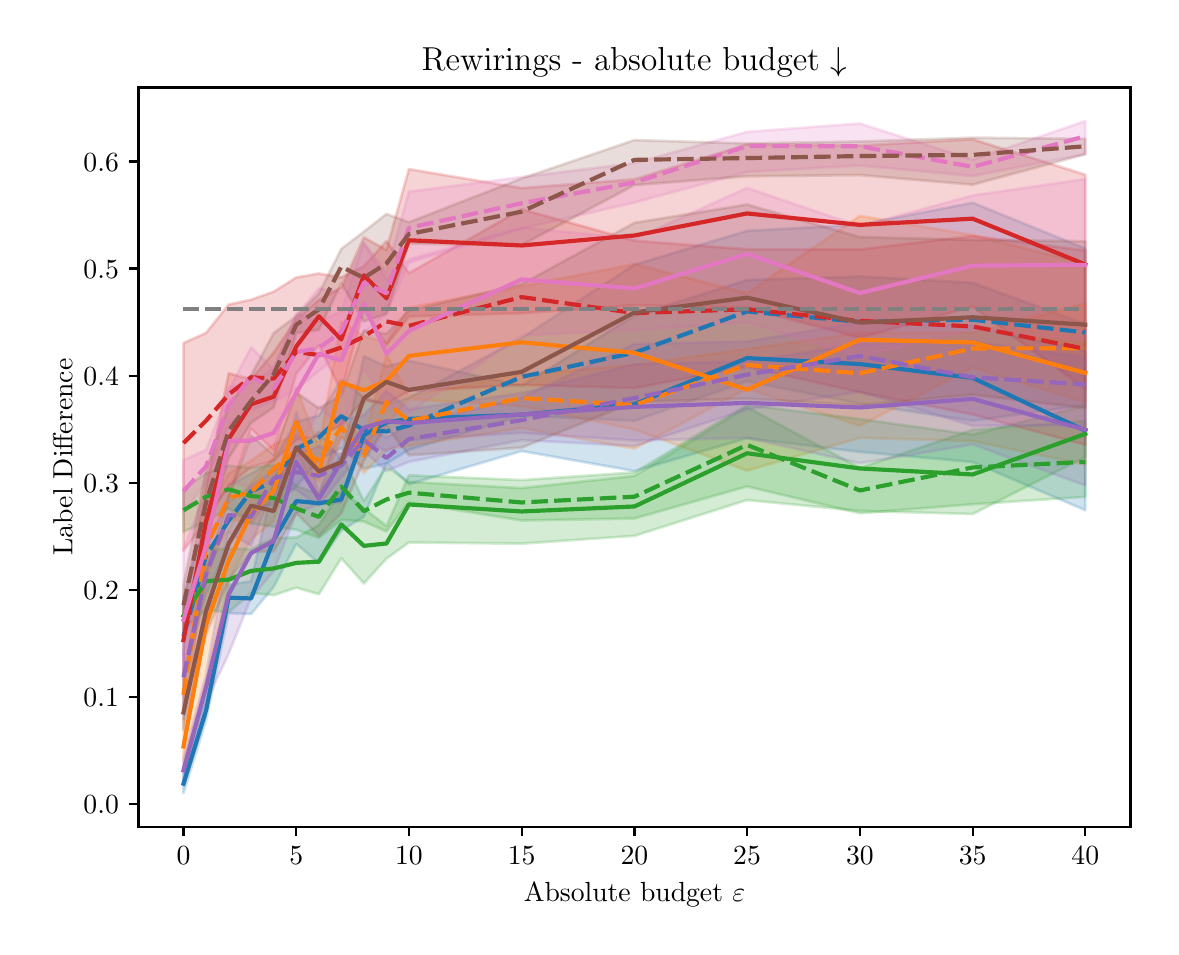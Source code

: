 \begingroup%
\makeatletter%
\begin{pgfpicture}%
\pgfpathrectangle{\pgfpointorigin}{\pgfqpoint{5.614in}{4.495in}}%
\pgfusepath{use as bounding box, clip}%
\begin{pgfscope}%
\pgfsetbuttcap%
\pgfsetmiterjoin%
\definecolor{currentfill}{rgb}{1.0,1.0,1.0}%
\pgfsetfillcolor{currentfill}%
\pgfsetlinewidth{0.0pt}%
\definecolor{currentstroke}{rgb}{1.0,1.0,1.0}%
\pgfsetstrokecolor{currentstroke}%
\pgfsetdash{}{0pt}%
\pgfpathmoveto{\pgfqpoint{0.0in}{0.0in}}%
\pgfpathlineto{\pgfqpoint{5.614in}{0.0in}}%
\pgfpathlineto{\pgfqpoint{5.614in}{4.495in}}%
\pgfpathlineto{\pgfqpoint{0.0in}{4.495in}}%
\pgfpathlineto{\pgfqpoint{0.0in}{0.0in}}%
\pgfpathclose%
\pgfusepath{fill}%
\end{pgfscope}%
\begin{pgfscope}%
\pgfsetbuttcap%
\pgfsetmiterjoin%
\definecolor{currentfill}{rgb}{1.0,1.0,1.0}%
\pgfsetfillcolor{currentfill}%
\pgfsetlinewidth{0.0pt}%
\definecolor{currentstroke}{rgb}{0.0,0.0,0.0}%
\pgfsetstrokecolor{currentstroke}%
\pgfsetstrokeopacity{0.0}%
\pgfsetdash{}{0pt}%
\pgfpathmoveto{\pgfqpoint{0.554in}{0.5in}}%
\pgfpathlineto{\pgfqpoint{5.514in}{0.5in}}%
\pgfpathlineto{\pgfqpoint{5.514in}{4.196in}}%
\pgfpathlineto{\pgfqpoint{0.554in}{4.196in}}%
\pgfpathlineto{\pgfqpoint{0.554in}{0.5in}}%
\pgfpathclose%
\pgfusepath{fill}%
\end{pgfscope}%
\begin{pgfscope}%
\pgfpathrectangle{\pgfqpoint{0.554in}{0.5in}}{\pgfqpoint{4.96in}{3.696in}}%
\pgfusepath{clip}%
\pgfsetbuttcap%
\pgfsetroundjoin%
\definecolor{currentfill}{rgb}{0.122,0.467,0.706}%
\pgfsetfillcolor{currentfill}%
\pgfsetfillopacity{0.2}%
\pgfsetlinewidth{1.004pt}%
\definecolor{currentstroke}{rgb}{0.122,0.467,0.706}%
\pgfsetstrokecolor{currentstroke}%
\pgfsetstrokeopacity{0.2}%
\pgfsetdash{}{0pt}%
\pgfsys@defobject{currentmarker}{\pgfqpoint{0.779in}{0.668in}}{\pgfqpoint{5.288in}{3.251in}}{%
\pgfpathmoveto{\pgfqpoint{0.779in}{0.77in}}%
\pgfpathlineto{\pgfqpoint{0.779in}{0.668in}}%
\pgfpathlineto{\pgfqpoint{0.892in}{1.033in}}%
\pgfpathlineto{\pgfqpoint{1.005in}{1.567in}}%
\pgfpathlineto{\pgfqpoint{1.117in}{1.563in}}%
\pgfpathlineto{\pgfqpoint{1.23in}{1.699in}}%
\pgfpathlineto{\pgfqpoint{1.343in}{1.914in}}%
\pgfpathlineto{\pgfqpoint{1.456in}{1.817in}}%
\pgfpathlineto{\pgfqpoint{1.568in}{1.98in}}%
\pgfpathlineto{\pgfqpoint{1.681in}{2.05in}}%
\pgfpathlineto{\pgfqpoint{1.794in}{2.318in}}%
\pgfpathlineto{\pgfqpoint{1.906in}{2.212in}}%
\pgfpathlineto{\pgfqpoint{2.47in}{2.378in}}%
\pgfpathlineto{\pgfqpoint{3.034in}{2.278in}}%
\pgfpathlineto{\pgfqpoint{3.597in}{2.442in}}%
\pgfpathlineto{\pgfqpoint{4.161in}{2.374in}}%
\pgfpathlineto{\pgfqpoint{4.725in}{2.323in}}%
\pgfpathlineto{\pgfqpoint{5.288in}{2.082in}}%
\pgfpathlineto{\pgfqpoint{5.288in}{3.015in}}%
\pgfpathlineto{\pgfqpoint{5.288in}{3.015in}}%
\pgfpathlineto{\pgfqpoint{4.725in}{3.219in}}%
\pgfpathlineto{\pgfqpoint{4.161in}{3.251in}}%
\pgfpathlineto{\pgfqpoint{3.597in}{3.233in}}%
\pgfpathlineto{\pgfqpoint{3.034in}{3.055in}}%
\pgfpathlineto{\pgfqpoint{2.47in}{2.705in}}%
\pgfpathlineto{\pgfqpoint{1.906in}{2.83in}}%
\pgfpathlineto{\pgfqpoint{1.794in}{2.801in}}%
\pgfpathlineto{\pgfqpoint{1.681in}{2.853in}}%
\pgfpathlineto{\pgfqpoint{1.568in}{2.335in}}%
\pgfpathlineto{\pgfqpoint{1.456in}{2.475in}}%
\pgfpathlineto{\pgfqpoint{1.343in}{2.358in}}%
\pgfpathlineto{\pgfqpoint{1.23in}{2.222in}}%
\pgfpathlineto{\pgfqpoint{1.117in}{1.727in}}%
\pgfpathlineto{\pgfqpoint{1.005in}{1.71in}}%
\pgfpathlineto{\pgfqpoint{0.892in}{1.152in}}%
\pgfpathlineto{\pgfqpoint{0.779in}{0.77in}}%
\pgfpathlineto{\pgfqpoint{0.779in}{0.77in}}%
\pgfpathclose%
\pgfusepath{stroke,fill}%
}%
\begin{pgfscope}%
\pgfsys@transformshift{0.0in}{0.0in}%
\pgfsys@useobject{currentmarker}{}%
\end{pgfscope}%
\end{pgfscope}%
\begin{pgfscope}%
\pgfpathrectangle{\pgfqpoint{0.554in}{0.5in}}{\pgfqpoint{4.96in}{3.696in}}%
\pgfusepath{clip}%
\pgfsetbuttcap%
\pgfsetroundjoin%
\definecolor{currentfill}{rgb}{0.122,0.467,0.706}%
\pgfsetfillcolor{currentfill}%
\pgfsetfillopacity{0.2}%
\pgfsetlinewidth{1.004pt}%
\definecolor{currentstroke}{rgb}{0.122,0.467,0.706}%
\pgfsetstrokecolor{currentstroke}%
\pgfsetstrokeopacity{0.2}%
\pgfsetdash{}{0pt}%
\pgfsys@defobject{currentmarker}{\pgfqpoint{0.779in}{1.254in}}{\pgfqpoint{5.288in}{3.62in}}{%
\pgfpathmoveto{\pgfqpoint{0.779in}{1.649in}}%
\pgfpathlineto{\pgfqpoint{0.779in}{1.254in}}%
\pgfpathlineto{\pgfqpoint{0.892in}{1.661in}}%
\pgfpathlineto{\pgfqpoint{1.005in}{1.902in}}%
\pgfpathlineto{\pgfqpoint{1.117in}{2.094in}}%
\pgfpathlineto{\pgfqpoint{1.23in}{2.108in}}%
\pgfpathlineto{\pgfqpoint{1.343in}{2.201in}}%
\pgfpathlineto{\pgfqpoint{1.456in}{2.334in}}%
\pgfpathlineto{\pgfqpoint{1.568in}{2.394in}}%
\pgfpathlineto{\pgfqpoint{1.681in}{2.29in}}%
\pgfpathlineto{\pgfqpoint{1.794in}{2.315in}}%
\pgfpathlineto{\pgfqpoint{1.906in}{2.384in}}%
\pgfpathlineto{\pgfqpoint{2.47in}{2.555in}}%
\pgfpathlineto{\pgfqpoint{3.034in}{2.529in}}%
\pgfpathlineto{\pgfqpoint{3.597in}{2.727in}}%
\pgfpathlineto{\pgfqpoint{4.161in}{2.615in}}%
\pgfpathlineto{\pgfqpoint{4.725in}{2.529in}}%
\pgfpathlineto{\pgfqpoint{5.288in}{2.608in}}%
\pgfpathlineto{\pgfqpoint{5.288in}{3.391in}}%
\pgfpathlineto{\pgfqpoint{5.288in}{3.391in}}%
\pgfpathlineto{\pgfqpoint{4.725in}{3.62in}}%
\pgfpathlineto{\pgfqpoint{4.161in}{3.51in}}%
\pgfpathlineto{\pgfqpoint{3.597in}{3.479in}}%
\pgfpathlineto{\pgfqpoint{3.034in}{3.31in}}%
\pgfpathlineto{\pgfqpoint{2.47in}{2.944in}}%
\pgfpathlineto{\pgfqpoint{1.906in}{2.644in}}%
\pgfpathlineto{\pgfqpoint{1.794in}{2.611in}}%
\pgfpathlineto{\pgfqpoint{1.681in}{2.646in}}%
\pgfpathlineto{\pgfqpoint{1.568in}{2.735in}}%
\pgfpathlineto{\pgfqpoint{1.456in}{2.556in}}%
\pgfpathlineto{\pgfqpoint{1.343in}{2.524in}}%
\pgfpathlineto{\pgfqpoint{1.23in}{2.331in}}%
\pgfpathlineto{\pgfqpoint{1.117in}{2.265in}}%
\pgfpathlineto{\pgfqpoint{1.005in}{2.207in}}%
\pgfpathlineto{\pgfqpoint{0.892in}{2.047in}}%
\pgfpathlineto{\pgfqpoint{0.779in}{1.649in}}%
\pgfpathlineto{\pgfqpoint{0.779in}{1.649in}}%
\pgfpathclose%
\pgfusepath{stroke,fill}%
}%
\begin{pgfscope}%
\pgfsys@transformshift{0.0in}{0.0in}%
\pgfsys@useobject{currentmarker}{}%
\end{pgfscope}%
\end{pgfscope}%
\begin{pgfscope}%
\pgfpathrectangle{\pgfqpoint{0.554in}{0.5in}}{\pgfqpoint{4.96in}{3.696in}}%
\pgfusepath{clip}%
\pgfsetbuttcap%
\pgfsetroundjoin%
\definecolor{currentfill}{rgb}{1.0,0.498,0.055}%
\pgfsetfillcolor{currentfill}%
\pgfsetfillopacity{0.2}%
\pgfsetlinewidth{1.004pt}%
\definecolor{currentstroke}{rgb}{1.0,0.498,0.055}%
\pgfsetstrokecolor{currentstroke}%
\pgfsetstrokeopacity{0.2}%
\pgfsetdash{}{0pt}%
\pgfsys@defobject{currentmarker}{\pgfqpoint{0.779in}{0.818in}}{\pgfqpoint{5.288in}{3.554in}}{%
\pgfpathmoveto{\pgfqpoint{0.779in}{1.032in}}%
\pgfpathlineto{\pgfqpoint{0.779in}{0.818in}}%
\pgfpathlineto{\pgfqpoint{0.892in}{1.223in}}%
\pgfpathlineto{\pgfqpoint{1.005in}{1.73in}}%
\pgfpathlineto{\pgfqpoint{1.117in}{1.938in}}%
\pgfpathlineto{\pgfqpoint{1.23in}{2.028in}}%
\pgfpathlineto{\pgfqpoint{1.343in}{2.384in}}%
\pgfpathlineto{\pgfqpoint{1.456in}{2.146in}}%
\pgfpathlineto{\pgfqpoint{1.568in}{2.446in}}%
\pgfpathlineto{\pgfqpoint{1.681in}{2.409in}}%
\pgfpathlineto{\pgfqpoint{1.794in}{2.51in}}%
\pgfpathlineto{\pgfqpoint{1.906in}{2.638in}}%
\pgfpathlineto{\pgfqpoint{2.47in}{2.602in}}%
\pgfpathlineto{\pgfqpoint{3.034in}{2.486in}}%
\pgfpathlineto{\pgfqpoint{3.597in}{2.28in}}%
\pgfpathlineto{\pgfqpoint{4.161in}{2.444in}}%
\pgfpathlineto{\pgfqpoint{4.725in}{2.428in}}%
\pgfpathlineto{\pgfqpoint{5.288in}{2.31in}}%
\pgfpathlineto{\pgfqpoint{5.288in}{3.315in}}%
\pgfpathlineto{\pgfqpoint{5.288in}{3.315in}}%
\pgfpathlineto{\pgfqpoint{4.725in}{3.458in}}%
\pgfpathlineto{\pgfqpoint{4.161in}{3.554in}}%
\pgfpathlineto{\pgfqpoint{3.597in}{3.167in}}%
\pgfpathlineto{\pgfqpoint{3.034in}{3.313in}}%
\pgfpathlineto{\pgfqpoint{2.47in}{3.202in}}%
\pgfpathlineto{\pgfqpoint{1.906in}{3.096in}}%
\pgfpathlineto{\pgfqpoint{1.794in}{2.921in}}%
\pgfpathlineto{\pgfqpoint{1.681in}{2.953in}}%
\pgfpathlineto{\pgfqpoint{1.568in}{3.025in}}%
\pgfpathlineto{\pgfqpoint{1.456in}{2.396in}}%
\pgfpathlineto{\pgfqpoint{1.343in}{2.697in}}%
\pgfpathlineto{\pgfqpoint{1.23in}{2.347in}}%
\pgfpathlineto{\pgfqpoint{1.117in}{2.22in}}%
\pgfpathlineto{\pgfqpoint{1.005in}{1.986in}}%
\pgfpathlineto{\pgfqpoint{0.892in}{1.843in}}%
\pgfpathlineto{\pgfqpoint{0.779in}{1.032in}}%
\pgfpathlineto{\pgfqpoint{0.779in}{1.032in}}%
\pgfpathclose%
\pgfusepath{stroke,fill}%
}%
\begin{pgfscope}%
\pgfsys@transformshift{0.0in}{0.0in}%
\pgfsys@useobject{currentmarker}{}%
\end{pgfscope}%
\end{pgfscope}%
\begin{pgfscope}%
\pgfpathrectangle{\pgfqpoint{0.554in}{0.5in}}{\pgfqpoint{4.96in}{3.696in}}%
\pgfusepath{clip}%
\pgfsetbuttcap%
\pgfsetroundjoin%
\definecolor{currentfill}{rgb}{1.0,0.498,0.055}%
\pgfsetfillcolor{currentfill}%
\pgfsetfillopacity{0.2}%
\pgfsetlinewidth{1.004pt}%
\definecolor{currentstroke}{rgb}{1.0,0.498,0.055}%
\pgfsetstrokecolor{currentstroke}%
\pgfsetstrokeopacity{0.2}%
\pgfsetdash{}{0pt}%
\pgfsys@defobject{currentmarker}{\pgfqpoint{0.779in}{1.077in}}{\pgfqpoint{5.288in}{3.116in}}{%
\pgfpathmoveto{\pgfqpoint{0.779in}{1.241in}}%
\pgfpathlineto{\pgfqpoint{0.779in}{1.077in}}%
\pgfpathlineto{\pgfqpoint{0.892in}{1.745in}}%
\pgfpathlineto{\pgfqpoint{1.005in}{2.041in}}%
\pgfpathlineto{\pgfqpoint{1.117in}{2.016in}}%
\pgfpathlineto{\pgfqpoint{1.23in}{2.162in}}%
\pgfpathlineto{\pgfqpoint{1.343in}{2.302in}}%
\pgfpathlineto{\pgfqpoint{1.456in}{2.228in}}%
\pgfpathlineto{\pgfqpoint{1.568in}{2.452in}}%
\pgfpathlineto{\pgfqpoint{1.681in}{2.268in}}%
\pgfpathlineto{\pgfqpoint{1.794in}{2.386in}}%
\pgfpathlineto{\pgfqpoint{1.906in}{2.404in}}%
\pgfpathlineto{\pgfqpoint{2.47in}{2.493in}}%
\pgfpathlineto{\pgfqpoint{3.034in}{2.39in}}%
\pgfpathlineto{\pgfqpoint{3.597in}{2.69in}}%
\pgfpathlineto{\pgfqpoint{4.161in}{2.504in}}%
\pgfpathlineto{\pgfqpoint{4.725in}{2.795in}}%
\pgfpathlineto{\pgfqpoint{5.288in}{2.622in}}%
\pgfpathlineto{\pgfqpoint{5.288in}{3.116in}}%
\pgfpathlineto{\pgfqpoint{5.288in}{3.116in}}%
\pgfpathlineto{\pgfqpoint{4.725in}{2.971in}}%
\pgfpathlineto{\pgfqpoint{4.161in}{2.969in}}%
\pgfpathlineto{\pgfqpoint{3.597in}{2.889in}}%
\pgfpathlineto{\pgfqpoint{3.034in}{2.809in}}%
\pgfpathlineto{\pgfqpoint{2.47in}{2.761in}}%
\pgfpathlineto{\pgfqpoint{1.906in}{2.655in}}%
\pgfpathlineto{\pgfqpoint{1.794in}{2.86in}}%
\pgfpathlineto{\pgfqpoint{1.681in}{2.432in}}%
\pgfpathlineto{\pgfqpoint{1.568in}{2.545in}}%
\pgfpathlineto{\pgfqpoint{1.456in}{2.425in}}%
\pgfpathlineto{\pgfqpoint{1.343in}{2.459in}}%
\pgfpathlineto{\pgfqpoint{1.23in}{2.411in}}%
\pgfpathlineto{\pgfqpoint{1.117in}{2.329in}}%
\pgfpathlineto{\pgfqpoint{1.005in}{2.267in}}%
\pgfpathlineto{\pgfqpoint{0.892in}{2.049in}}%
\pgfpathlineto{\pgfqpoint{0.779in}{1.241in}}%
\pgfpathlineto{\pgfqpoint{0.779in}{1.241in}}%
\pgfpathclose%
\pgfusepath{stroke,fill}%
}%
\begin{pgfscope}%
\pgfsys@transformshift{0.0in}{0.0in}%
\pgfsys@useobject{currentmarker}{}%
\end{pgfscope}%
\end{pgfscope}%
\begin{pgfscope}%
\pgfpathrectangle{\pgfqpoint{0.554in}{0.5in}}{\pgfqpoint{4.96in}{3.696in}}%
\pgfusepath{clip}%
\pgfsetbuttcap%
\pgfsetroundjoin%
\definecolor{currentfill}{rgb}{0.173,0.627,0.173}%
\pgfsetfillcolor{currentfill}%
\pgfsetfillopacity{0.2}%
\pgfsetlinewidth{1.004pt}%
\definecolor{currentstroke}{rgb}{0.173,0.627,0.173}%
\pgfsetstrokecolor{currentstroke}%
\pgfsetstrokeopacity{0.2}%
\pgfsetdash{}{0pt}%
\pgfsys@defobject{currentmarker}{\pgfqpoint{0.779in}{1.494in}}{\pgfqpoint{5.288in}{2.609in}}{%
\pgfpathmoveto{\pgfqpoint{0.779in}{1.597in}}%
\pgfpathlineto{\pgfqpoint{0.779in}{1.494in}}%
\pgfpathlineto{\pgfqpoint{0.892in}{1.583in}}%
\pgfpathlineto{\pgfqpoint{1.005in}{1.572in}}%
\pgfpathlineto{\pgfqpoint{1.117in}{1.669in}}%
\pgfpathlineto{\pgfqpoint{1.23in}{1.657in}}%
\pgfpathlineto{\pgfqpoint{1.343in}{1.695in}}%
\pgfpathlineto{\pgfqpoint{1.456in}{1.662in}}%
\pgfpathlineto{\pgfqpoint{1.568in}{1.842in}}%
\pgfpathlineto{\pgfqpoint{1.681in}{1.716in}}%
\pgfpathlineto{\pgfqpoint{1.794in}{1.84in}}%
\pgfpathlineto{\pgfqpoint{1.906in}{1.921in}}%
\pgfpathlineto{\pgfqpoint{2.47in}{1.915in}}%
\pgfpathlineto{\pgfqpoint{3.034in}{1.954in}}%
\pgfpathlineto{\pgfqpoint{3.597in}{2.133in}}%
\pgfpathlineto{\pgfqpoint{4.161in}{2.079in}}%
\pgfpathlineto{\pgfqpoint{4.725in}{2.063in}}%
\pgfpathlineto{\pgfqpoint{5.288in}{2.348in}}%
\pgfpathlineto{\pgfqpoint{5.288in}{2.605in}}%
\pgfpathlineto{\pgfqpoint{5.288in}{2.605in}}%
\pgfpathlineto{\pgfqpoint{4.725in}{2.46in}}%
\pgfpathlineto{\pgfqpoint{4.161in}{2.538in}}%
\pgfpathlineto{\pgfqpoint{3.597in}{2.609in}}%
\pgfpathlineto{\pgfqpoint{3.034in}{2.271in}}%
\pgfpathlineto{\pgfqpoint{2.47in}{2.233in}}%
\pgfpathlineto{\pgfqpoint{1.906in}{2.257in}}%
\pgfpathlineto{\pgfqpoint{1.794in}{2.003in}}%
\pgfpathlineto{\pgfqpoint{1.681in}{2.092in}}%
\pgfpathlineto{\pgfqpoint{1.568in}{2.181in}}%
\pgfpathlineto{\pgfqpoint{1.456in}{2.008in}}%
\pgfpathlineto{\pgfqpoint{1.343in}{1.946in}}%
\pgfpathlineto{\pgfqpoint{1.23in}{1.943in}}%
\pgfpathlineto{\pgfqpoint{1.117in}{1.888in}}%
\pgfpathlineto{\pgfqpoint{1.005in}{1.891in}}%
\pgfpathlineto{\pgfqpoint{0.892in}{1.883in}}%
\pgfpathlineto{\pgfqpoint{0.779in}{1.597in}}%
\pgfpathlineto{\pgfqpoint{0.779in}{1.597in}}%
\pgfpathclose%
\pgfusepath{stroke,fill}%
}%
\begin{pgfscope}%
\pgfsys@transformshift{0.0in}{0.0in}%
\pgfsys@useobject{currentmarker}{}%
\end{pgfscope}%
\end{pgfscope}%
\begin{pgfscope}%
\pgfpathrectangle{\pgfqpoint{0.554in}{0.5in}}{\pgfqpoint{4.96in}{3.696in}}%
\pgfusepath{clip}%
\pgfsetbuttcap%
\pgfsetroundjoin%
\definecolor{currentfill}{rgb}{0.173,0.627,0.173}%
\pgfsetfillcolor{currentfill}%
\pgfsetfillopacity{0.2}%
\pgfsetlinewidth{1.004pt}%
\definecolor{currentstroke}{rgb}{0.173,0.627,0.173}%
\pgfsetstrokecolor{currentstroke}%
\pgfsetstrokeopacity{0.2}%
\pgfsetdash{}{0pt}%
\pgfsys@defobject{currentmarker}{\pgfqpoint{0.779in}{1.944in}}{\pgfqpoint{5.288in}{2.598in}}{%
\pgfpathmoveto{\pgfqpoint{0.779in}{2.191in}}%
\pgfpathlineto{\pgfqpoint{0.779in}{1.974in}}%
\pgfpathlineto{\pgfqpoint{0.892in}{2.026in}}%
\pgfpathlineto{\pgfqpoint{1.005in}{2.092in}}%
\pgfpathlineto{\pgfqpoint{1.117in}{2.016in}}%
\pgfpathlineto{\pgfqpoint{1.23in}{2.0in}}%
\pgfpathlineto{\pgfqpoint{1.343in}{1.985in}}%
\pgfpathlineto{\pgfqpoint{1.456in}{1.944in}}%
\pgfpathlineto{\pgfqpoint{1.568in}{2.034in}}%
\pgfpathlineto{\pgfqpoint{1.681in}{2.026in}}%
\pgfpathlineto{\pgfqpoint{1.794in}{1.976in}}%
\pgfpathlineto{\pgfqpoint{1.906in}{2.121in}}%
\pgfpathlineto{\pgfqpoint{2.47in}{2.031in}}%
\pgfpathlineto{\pgfqpoint{3.034in}{2.041in}}%
\pgfpathlineto{\pgfqpoint{3.597in}{2.201in}}%
\pgfpathlineto{\pgfqpoint{4.161in}{2.067in}}%
\pgfpathlineto{\pgfqpoint{4.725in}{2.112in}}%
\pgfpathlineto{\pgfqpoint{5.288in}{2.149in}}%
\pgfpathlineto{\pgfqpoint{5.288in}{2.529in}}%
\pgfpathlineto{\pgfqpoint{5.288in}{2.529in}}%
\pgfpathlineto{\pgfqpoint{4.725in}{2.484in}}%
\pgfpathlineto{\pgfqpoint{4.161in}{2.294in}}%
\pgfpathlineto{\pgfqpoint{3.597in}{2.598in}}%
\pgfpathlineto{\pgfqpoint{3.034in}{2.254in}}%
\pgfpathlineto{\pgfqpoint{2.47in}{2.193in}}%
\pgfpathlineto{\pgfqpoint{1.906in}{2.224in}}%
\pgfpathlineto{\pgfqpoint{1.794in}{2.301in}}%
\pgfpathlineto{\pgfqpoint{1.681in}{2.128in}}%
\pgfpathlineto{\pgfqpoint{1.568in}{2.365in}}%
\pgfpathlineto{\pgfqpoint{1.456in}{2.162in}}%
\pgfpathlineto{\pgfqpoint{1.343in}{2.203in}}%
\pgfpathlineto{\pgfqpoint{1.23in}{2.31in}}%
\pgfpathlineto{\pgfqpoint{1.117in}{2.294in}}%
\pgfpathlineto{\pgfqpoint{1.005in}{2.305in}}%
\pgfpathlineto{\pgfqpoint{0.892in}{2.267in}}%
\pgfpathlineto{\pgfqpoint{0.779in}{2.191in}}%
\pgfpathlineto{\pgfqpoint{0.779in}{2.191in}}%
\pgfpathclose%
\pgfusepath{stroke,fill}%
}%
\begin{pgfscope}%
\pgfsys@transformshift{0.0in}{0.0in}%
\pgfsys@useobject{currentmarker}{}%
\end{pgfscope}%
\end{pgfscope}%
\begin{pgfscope}%
\pgfpathrectangle{\pgfqpoint{0.554in}{0.5in}}{\pgfqpoint{4.96in}{3.696in}}%
\pgfusepath{clip}%
\pgfsetbuttcap%
\pgfsetroundjoin%
\definecolor{currentfill}{rgb}{0.839,0.153,0.157}%
\pgfsetfillcolor{currentfill}%
\pgfsetfillopacity{0.2}%
\pgfsetlinewidth{1.004pt}%
\definecolor{currentstroke}{rgb}{0.839,0.153,0.157}%
\pgfsetstrokecolor{currentstroke}%
\pgfsetstrokeopacity{0.2}%
\pgfsetdash{}{0pt}%
\pgfsys@defobject{currentmarker}{\pgfqpoint{0.779in}{1.198in}}{\pgfqpoint{5.288in}{3.937in}}{%
\pgfpathmoveto{\pgfqpoint{0.779in}{1.619in}}%
\pgfpathlineto{\pgfqpoint{0.779in}{1.198in}}%
\pgfpathlineto{\pgfqpoint{0.892in}{1.883in}}%
\pgfpathlineto{\pgfqpoint{1.005in}{2.149in}}%
\pgfpathlineto{\pgfqpoint{1.117in}{2.491in}}%
\pgfpathlineto{\pgfqpoint{1.23in}{2.38in}}%
\pgfpathlineto{\pgfqpoint{1.343in}{2.764in}}%
\pgfpathlineto{\pgfqpoint{1.456in}{2.907in}}%
\pgfpathlineto{\pgfqpoint{1.568in}{2.676in}}%
\pgfpathlineto{\pgfqpoint{1.681in}{3.085in}}%
\pgfpathlineto{\pgfqpoint{1.794in}{2.907in}}%
\pgfpathlineto{\pgfqpoint{1.906in}{3.051in}}%
\pgfpathlineto{\pgfqpoint{2.47in}{3.067in}}%
\pgfpathlineto{\pgfqpoint{3.034in}{3.107in}}%
\pgfpathlineto{\pgfqpoint{3.597in}{3.094in}}%
\pgfpathlineto{\pgfqpoint{4.161in}{2.945in}}%
\pgfpathlineto{\pgfqpoint{4.725in}{3.1in}}%
\pgfpathlineto{\pgfqpoint{5.288in}{2.69in}}%
\pgfpathlineto{\pgfqpoint{5.288in}{3.76in}}%
\pgfpathlineto{\pgfqpoint{5.288in}{3.76in}}%
\pgfpathlineto{\pgfqpoint{4.725in}{3.937in}}%
\pgfpathlineto{\pgfqpoint{4.161in}{3.906in}}%
\pgfpathlineto{\pgfqpoint{3.597in}{3.911in}}%
\pgfpathlineto{\pgfqpoint{3.034in}{3.737in}}%
\pgfpathlineto{\pgfqpoint{2.47in}{3.693in}}%
\pgfpathlineto{\pgfqpoint{1.906in}{3.788in}}%
\pgfpathlineto{\pgfqpoint{1.794in}{3.384in}}%
\pgfpathlineto{\pgfqpoint{1.681in}{3.446in}}%
\pgfpathlineto{\pgfqpoint{1.568in}{3.196in}}%
\pgfpathlineto{\pgfqpoint{1.456in}{3.134in}}%
\pgfpathlineto{\pgfqpoint{1.343in}{3.036in}}%
\pgfpathlineto{\pgfqpoint{1.23in}{2.871in}}%
\pgfpathlineto{\pgfqpoint{1.117in}{2.737in}}%
\pgfpathlineto{\pgfqpoint{1.005in}{2.767in}}%
\pgfpathlineto{\pgfqpoint{0.892in}{2.2in}}%
\pgfpathlineto{\pgfqpoint{0.779in}{1.619in}}%
\pgfpathlineto{\pgfqpoint{0.779in}{1.619in}}%
\pgfpathclose%
\pgfusepath{stroke,fill}%
}%
\begin{pgfscope}%
\pgfsys@transformshift{0.0in}{0.0in}%
\pgfsys@useobject{currentmarker}{}%
\end{pgfscope}%
\end{pgfscope}%
\begin{pgfscope}%
\pgfpathrectangle{\pgfqpoint{0.554in}{0.5in}}{\pgfqpoint{4.96in}{3.696in}}%
\pgfusepath{clip}%
\pgfsetbuttcap%
\pgfsetroundjoin%
\definecolor{currentfill}{rgb}{0.839,0.153,0.157}%
\pgfsetfillcolor{currentfill}%
\pgfsetfillopacity{0.2}%
\pgfsetlinewidth{1.004pt}%
\definecolor{currentstroke}{rgb}{0.839,0.153,0.157}%
\pgfsetstrokecolor{currentstroke}%
\pgfsetstrokeopacity{0.2}%
\pgfsetdash{}{0pt}%
\pgfsys@defobject{currentmarker}{\pgfqpoint{0.779in}{1.879in}}{\pgfqpoint{5.288in}{3.587in}}{%
\pgfpathmoveto{\pgfqpoint{0.779in}{2.918in}}%
\pgfpathlineto{\pgfqpoint{0.779in}{1.879in}}%
\pgfpathlineto{\pgfqpoint{0.892in}{2.027in}}%
\pgfpathlineto{\pgfqpoint{1.005in}{2.207in}}%
\pgfpathlineto{\pgfqpoint{1.117in}{2.298in}}%
\pgfpathlineto{\pgfqpoint{1.23in}{2.33in}}%
\pgfpathlineto{\pgfqpoint{1.343in}{2.435in}}%
\pgfpathlineto{\pgfqpoint{1.456in}{2.451in}}%
\pgfpathlineto{\pgfqpoint{1.568in}{2.507in}}%
\pgfpathlineto{\pgfqpoint{1.681in}{2.632in}}%
\pgfpathlineto{\pgfqpoint{1.794in}{2.614in}}%
\pgfpathlineto{\pgfqpoint{1.906in}{2.678in}}%
\pgfpathlineto{\pgfqpoint{2.47in}{2.709in}}%
\pgfpathlineto{\pgfqpoint{3.034in}{2.693in}}%
\pgfpathlineto{\pgfqpoint{3.597in}{2.799in}}%
\pgfpathlineto{\pgfqpoint{4.161in}{2.672in}}%
\pgfpathlineto{\pgfqpoint{4.725in}{2.561in}}%
\pgfpathlineto{\pgfqpoint{5.288in}{2.409in}}%
\pgfpathlineto{\pgfqpoint{5.288in}{3.381in}}%
\pgfpathlineto{\pgfqpoint{5.288in}{3.381in}}%
\pgfpathlineto{\pgfqpoint{4.725in}{3.454in}}%
\pgfpathlineto{\pgfqpoint{4.161in}{3.386in}}%
\pgfpathlineto{\pgfqpoint{3.597in}{3.387in}}%
\pgfpathlineto{\pgfqpoint{3.034in}{3.43in}}%
\pgfpathlineto{\pgfqpoint{2.47in}{3.587in}}%
\pgfpathlineto{\pgfqpoint{1.906in}{3.268in}}%
\pgfpathlineto{\pgfqpoint{1.794in}{3.428in}}%
\pgfpathlineto{\pgfqpoint{1.681in}{3.302in}}%
\pgfpathlineto{\pgfqpoint{1.568in}{3.246in}}%
\pgfpathlineto{\pgfqpoint{1.456in}{3.266in}}%
\pgfpathlineto{\pgfqpoint{1.343in}{3.246in}}%
\pgfpathlineto{\pgfqpoint{1.23in}{3.175in}}%
\pgfpathlineto{\pgfqpoint{1.117in}{3.135in}}%
\pgfpathlineto{\pgfqpoint{1.005in}{3.111in}}%
\pgfpathlineto{\pgfqpoint{0.892in}{2.969in}}%
\pgfpathlineto{\pgfqpoint{0.779in}{2.918in}}%
\pgfpathlineto{\pgfqpoint{0.779in}{2.918in}}%
\pgfpathclose%
\pgfusepath{stroke,fill}%
}%
\begin{pgfscope}%
\pgfsys@transformshift{0.0in}{0.0in}%
\pgfsys@useobject{currentmarker}{}%
\end{pgfscope}%
\end{pgfscope}%
\begin{pgfscope}%
\pgfpathrectangle{\pgfqpoint{0.554in}{0.5in}}{\pgfqpoint{4.96in}{3.696in}}%
\pgfusepath{clip}%
\pgfsetbuttcap%
\pgfsetroundjoin%
\definecolor{currentfill}{rgb}{0.58,0.404,0.741}%
\pgfsetfillcolor{currentfill}%
\pgfsetfillopacity{0.2}%
\pgfsetlinewidth{1.004pt}%
\definecolor{currentstroke}{rgb}{0.58,0.404,0.741}%
\pgfsetstrokecolor{currentstroke}%
\pgfsetstrokeopacity{0.2}%
\pgfsetdash{}{0pt}%
\pgfsys@defobject{currentmarker}{\pgfqpoint{0.779in}{0.733in}}{\pgfqpoint{5.288in}{2.925in}}{%
\pgfpathmoveto{\pgfqpoint{0.779in}{0.842in}}%
\pgfpathlineto{\pgfqpoint{0.779in}{0.733in}}%
\pgfpathlineto{\pgfqpoint{0.892in}{1.124in}}%
\pgfpathlineto{\pgfqpoint{1.005in}{1.364in}}%
\pgfpathlineto{\pgfqpoint{1.117in}{1.644in}}%
\pgfpathlineto{\pgfqpoint{1.23in}{1.777in}}%
\pgfpathlineto{\pgfqpoint{1.343in}{2.068in}}%
\pgfpathlineto{\pgfqpoint{1.456in}{2.113in}}%
\pgfpathlineto{\pgfqpoint{1.568in}{2.119in}}%
\pgfpathlineto{\pgfqpoint{1.681in}{2.434in}}%
\pgfpathlineto{\pgfqpoint{1.794in}{2.376in}}%
\pgfpathlineto{\pgfqpoint{1.906in}{2.433in}}%
\pgfpathlineto{\pgfqpoint{2.47in}{2.469in}}%
\pgfpathlineto{\pgfqpoint{3.034in}{2.431in}}%
\pgfpathlineto{\pgfqpoint{3.597in}{2.444in}}%
\pgfpathlineto{\pgfqpoint{4.161in}{2.317in}}%
\pgfpathlineto{\pgfqpoint{4.725in}{2.411in}}%
\pgfpathlineto{\pgfqpoint{5.288in}{2.206in}}%
\pgfpathlineto{\pgfqpoint{5.288in}{2.846in}}%
\pgfpathlineto{\pgfqpoint{5.288in}{2.846in}}%
\pgfpathlineto{\pgfqpoint{4.725in}{2.925in}}%
\pgfpathlineto{\pgfqpoint{4.161in}{2.912in}}%
\pgfpathlineto{\pgfqpoint{3.597in}{2.826in}}%
\pgfpathlineto{\pgfqpoint{3.034in}{2.812in}}%
\pgfpathlineto{\pgfqpoint{2.47in}{2.668in}}%
\pgfpathlineto{\pgfqpoint{1.906in}{2.587in}}%
\pgfpathlineto{\pgfqpoint{1.794in}{2.678in}}%
\pgfpathlineto{\pgfqpoint{1.681in}{2.557in}}%
\pgfpathlineto{\pgfqpoint{1.568in}{2.534in}}%
\pgfpathlineto{\pgfqpoint{1.456in}{2.164in}}%
\pgfpathlineto{\pgfqpoint{1.343in}{2.574in}}%
\pgfpathlineto{\pgfqpoint{1.23in}{2.129in}}%
\pgfpathlineto{\pgfqpoint{1.117in}{2.073in}}%
\pgfpathlineto{\pgfqpoint{1.005in}{1.896in}}%
\pgfpathlineto{\pgfqpoint{0.892in}{1.262in}}%
\pgfpathlineto{\pgfqpoint{0.779in}{0.842in}}%
\pgfpathlineto{\pgfqpoint{0.779in}{0.842in}}%
\pgfpathclose%
\pgfusepath{stroke,fill}%
}%
\begin{pgfscope}%
\pgfsys@transformshift{0.0in}{0.0in}%
\pgfsys@useobject{currentmarker}{}%
\end{pgfscope}%
\end{pgfscope}%
\begin{pgfscope}%
\pgfpathrectangle{\pgfqpoint{0.554in}{0.5in}}{\pgfqpoint{4.96in}{3.696in}}%
\pgfusepath{clip}%
\pgfsetbuttcap%
\pgfsetroundjoin%
\definecolor{currentfill}{rgb}{0.58,0.404,0.741}%
\pgfsetfillcolor{currentfill}%
\pgfsetfillopacity{0.2}%
\pgfsetlinewidth{1.004pt}%
\definecolor{currentstroke}{rgb}{0.58,0.404,0.741}%
\pgfsetstrokecolor{currentstroke}%
\pgfsetstrokeopacity{0.2}%
\pgfsetdash{}{0pt}%
\pgfsys@defobject{currentmarker}{\pgfqpoint{0.779in}{1.035in}}{\pgfqpoint{5.288in}{3.021in}}{%
\pgfpathmoveto{\pgfqpoint{0.779in}{1.376in}}%
\pgfpathlineto{\pgfqpoint{0.779in}{1.035in}}%
\pgfpathlineto{\pgfqpoint{0.892in}{1.516in}}%
\pgfpathlineto{\pgfqpoint{1.005in}{1.971in}}%
\pgfpathlineto{\pgfqpoint{1.117in}{1.905in}}%
\pgfpathlineto{\pgfqpoint{1.23in}{2.202in}}%
\pgfpathlineto{\pgfqpoint{1.343in}{2.184in}}%
\pgfpathlineto{\pgfqpoint{1.456in}{2.106in}}%
\pgfpathlineto{\pgfqpoint{1.568in}{2.248in}}%
\pgfpathlineto{\pgfqpoint{1.681in}{2.378in}}%
\pgfpathlineto{\pgfqpoint{1.794in}{2.278in}}%
\pgfpathlineto{\pgfqpoint{1.906in}{2.324in}}%
\pgfpathlineto{\pgfqpoint{2.47in}{2.433in}}%
\pgfpathlineto{\pgfqpoint{3.034in}{2.403in}}%
\pgfpathlineto{\pgfqpoint{3.597in}{2.586in}}%
\pgfpathlineto{\pgfqpoint{4.161in}{2.675in}}%
\pgfpathlineto{\pgfqpoint{4.725in}{2.505in}}%
\pgfpathlineto{\pgfqpoint{5.288in}{2.506in}}%
\pgfpathlineto{\pgfqpoint{5.288in}{2.877in}}%
\pgfpathlineto{\pgfqpoint{5.288in}{2.877in}}%
\pgfpathlineto{\pgfqpoint{4.725in}{3.005in}}%
\pgfpathlineto{\pgfqpoint{4.161in}{3.021in}}%
\pgfpathlineto{\pgfqpoint{3.597in}{2.925in}}%
\pgfpathlineto{\pgfqpoint{3.034in}{2.914in}}%
\pgfpathlineto{\pgfqpoint{2.47in}{2.645in}}%
\pgfpathlineto{\pgfqpoint{1.906in}{2.507in}}%
\pgfpathlineto{\pgfqpoint{1.794in}{2.447in}}%
\pgfpathlineto{\pgfqpoint{1.681in}{2.496in}}%
\pgfpathlineto{\pgfqpoint{1.568in}{2.364in}}%
\pgfpathlineto{\pgfqpoint{1.456in}{2.402in}}%
\pgfpathlineto{\pgfqpoint{1.343in}{2.357in}}%
\pgfpathlineto{\pgfqpoint{1.23in}{2.278in}}%
\pgfpathlineto{\pgfqpoint{1.117in}{2.204in}}%
\pgfpathlineto{\pgfqpoint{1.005in}{2.124in}}%
\pgfpathlineto{\pgfqpoint{0.892in}{1.912in}}%
\pgfpathlineto{\pgfqpoint{0.779in}{1.376in}}%
\pgfpathlineto{\pgfqpoint{0.779in}{1.376in}}%
\pgfpathclose%
\pgfusepath{stroke,fill}%
}%
\begin{pgfscope}%
\pgfsys@transformshift{0.0in}{0.0in}%
\pgfsys@useobject{currentmarker}{}%
\end{pgfscope}%
\end{pgfscope}%
\begin{pgfscope}%
\pgfpathrectangle{\pgfqpoint{0.554in}{0.5in}}{\pgfqpoint{4.96in}{3.696in}}%
\pgfusepath{clip}%
\pgfsetbuttcap%
\pgfsetroundjoin%
\definecolor{currentfill}{rgb}{0.89,0.467,0.761}%
\pgfsetfillcolor{currentfill}%
\pgfsetfillopacity{0.2}%
\pgfsetlinewidth{1.004pt}%
\definecolor{currentstroke}{rgb}{0.89,0.467,0.761}%
\pgfsetstrokecolor{currentstroke}%
\pgfsetstrokeopacity{0.2}%
\pgfsetdash{}{0pt}%
\pgfsys@defobject{currentmarker}{\pgfqpoint{0.779in}{1.238in}}{\pgfqpoint{5.288in}{3.738in}}{%
\pgfpathmoveto{\pgfqpoint{0.779in}{1.891in}}%
\pgfpathlineto{\pgfqpoint{0.779in}{1.238in}}%
\pgfpathlineto{\pgfqpoint{0.892in}{1.718in}}%
\pgfpathlineto{\pgfqpoint{1.005in}{2.224in}}%
\pgfpathlineto{\pgfqpoint{1.117in}{2.196in}}%
\pgfpathlineto{\pgfqpoint{1.23in}{2.23in}}%
\pgfpathlineto{\pgfqpoint{1.343in}{2.309in}}%
\pgfpathlineto{\pgfqpoint{1.456in}{2.6in}}%
\pgfpathlineto{\pgfqpoint{1.568in}{2.493in}}%
\pgfpathlineto{\pgfqpoint{1.681in}{2.791in}}%
\pgfpathlineto{\pgfqpoint{1.794in}{2.602in}}%
\pgfpathlineto{\pgfqpoint{1.906in}{2.569in}}%
\pgfpathlineto{\pgfqpoint{2.47in}{2.956in}}%
\pgfpathlineto{\pgfqpoint{3.034in}{2.983in}}%
\pgfpathlineto{\pgfqpoint{3.597in}{3.022in}}%
\pgfpathlineto{\pgfqpoint{4.161in}{2.849in}}%
\pgfpathlineto{\pgfqpoint{4.725in}{2.988in}}%
\pgfpathlineto{\pgfqpoint{5.288in}{2.931in}}%
\pgfpathlineto{\pgfqpoint{5.288in}{3.738in}}%
\pgfpathlineto{\pgfqpoint{5.288in}{3.738in}}%
\pgfpathlineto{\pgfqpoint{4.725in}{3.656in}}%
\pgfpathlineto{\pgfqpoint{4.161in}{3.502in}}%
\pgfpathlineto{\pgfqpoint{3.597in}{3.694in}}%
\pgfpathlineto{\pgfqpoint{3.034in}{3.439in}}%
\pgfpathlineto{\pgfqpoint{2.47in}{3.496in}}%
\pgfpathlineto{\pgfqpoint{1.906in}{3.336in}}%
\pgfpathlineto{\pgfqpoint{1.794in}{3.235in}}%
\pgfpathlineto{\pgfqpoint{1.681in}{3.418in}}%
\pgfpathlineto{\pgfqpoint{1.568in}{3.17in}}%
\pgfpathlineto{\pgfqpoint{1.456in}{3.192in}}%
\pgfpathlineto{\pgfqpoint{1.343in}{3.056in}}%
\pgfpathlineto{\pgfqpoint{1.23in}{2.793in}}%
\pgfpathlineto{\pgfqpoint{1.117in}{2.719in}}%
\pgfpathlineto{\pgfqpoint{1.005in}{2.697in}}%
\pgfpathlineto{\pgfqpoint{0.892in}{2.178in}}%
\pgfpathlineto{\pgfqpoint{0.779in}{1.891in}}%
\pgfpathlineto{\pgfqpoint{0.779in}{1.891in}}%
\pgfpathclose%
\pgfusepath{stroke,fill}%
}%
\begin{pgfscope}%
\pgfsys@transformshift{0.0in}{0.0in}%
\pgfsys@useobject{currentmarker}{}%
\end{pgfscope}%
\end{pgfscope}%
\begin{pgfscope}%
\pgfpathrectangle{\pgfqpoint{0.554in}{0.5in}}{\pgfqpoint{4.96in}{3.696in}}%
\pgfusepath{clip}%
\pgfsetbuttcap%
\pgfsetroundjoin%
\definecolor{currentfill}{rgb}{0.89,0.467,0.761}%
\pgfsetfillcolor{currentfill}%
\pgfsetfillopacity{0.2}%
\pgfsetlinewidth{1.004pt}%
\definecolor{currentstroke}{rgb}{0.89,0.467,0.761}%
\pgfsetstrokecolor{currentstroke}%
\pgfsetstrokeopacity{0.2}%
\pgfsetdash{}{0pt}%
\pgfsys@defobject{currentmarker}{\pgfqpoint{0.779in}{2.07in}}{\pgfqpoint{5.288in}{4.028in}}{%
\pgfpathmoveto{\pgfqpoint{0.779in}{2.333in}}%
\pgfpathlineto{\pgfqpoint{0.779in}{2.07in}}%
\pgfpathlineto{\pgfqpoint{0.892in}{2.22in}}%
\pgfpathlineto{\pgfqpoint{1.005in}{2.513in}}%
\pgfpathlineto{\pgfqpoint{1.117in}{2.585in}}%
\pgfpathlineto{\pgfqpoint{1.23in}{2.625in}}%
\pgfpathlineto{\pgfqpoint{1.343in}{2.684in}}%
\pgfpathlineto{\pgfqpoint{1.456in}{2.78in}}%
\pgfpathlineto{\pgfqpoint{1.568in}{2.864in}}%
\pgfpathlineto{\pgfqpoint{1.681in}{2.968in}}%
\pgfpathlineto{\pgfqpoint{1.794in}{3.063in}}%
\pgfpathlineto{\pgfqpoint{1.906in}{3.32in}}%
\pgfpathlineto{\pgfqpoint{2.47in}{3.49in}}%
\pgfpathlineto{\pgfqpoint{3.034in}{3.621in}}%
\pgfpathlineto{\pgfqpoint{3.597in}{3.773in}}%
\pgfpathlineto{\pgfqpoint{4.161in}{3.806in}}%
\pgfpathlineto{\pgfqpoint{4.725in}{3.753in}}%
\pgfpathlineto{\pgfqpoint{5.288in}{3.862in}}%
\pgfpathlineto{\pgfqpoint{5.288in}{4.028in}}%
\pgfpathlineto{\pgfqpoint{5.288in}{4.028in}}%
\pgfpathlineto{\pgfqpoint{4.725in}{3.835in}}%
\pgfpathlineto{\pgfqpoint{4.161in}{4.016in}}%
\pgfpathlineto{\pgfqpoint{3.597in}{3.974in}}%
\pgfpathlineto{\pgfqpoint{3.034in}{3.818in}}%
\pgfpathlineto{\pgfqpoint{2.47in}{3.748in}}%
\pgfpathlineto{\pgfqpoint{1.906in}{3.675in}}%
\pgfpathlineto{\pgfqpoint{1.794in}{3.271in}}%
\pgfpathlineto{\pgfqpoint{1.681in}{3.42in}}%
\pgfpathlineto{\pgfqpoint{1.568in}{3.075in}}%
\pgfpathlineto{\pgfqpoint{1.456in}{3.025in}}%
\pgfpathlineto{\pgfqpoint{1.343in}{3.067in}}%
\pgfpathlineto{\pgfqpoint{1.23in}{2.787in}}%
\pgfpathlineto{\pgfqpoint{1.117in}{2.897in}}%
\pgfpathlineto{\pgfqpoint{1.005in}{2.683in}}%
\pgfpathlineto{\pgfqpoint{0.892in}{2.384in}}%
\pgfpathlineto{\pgfqpoint{0.779in}{2.333in}}%
\pgfpathlineto{\pgfqpoint{0.779in}{2.333in}}%
\pgfpathclose%
\pgfusepath{stroke,fill}%
}%
\begin{pgfscope}%
\pgfsys@transformshift{0.0in}{0.0in}%
\pgfsys@useobject{currentmarker}{}%
\end{pgfscope}%
\end{pgfscope}%
\begin{pgfscope}%
\pgfpathrectangle{\pgfqpoint{0.554in}{0.5in}}{\pgfqpoint{4.96in}{3.696in}}%
\pgfusepath{clip}%
\pgfsetbuttcap%
\pgfsetroundjoin%
\definecolor{currentfill}{rgb}{0.549,0.337,0.294}%
\pgfsetfillcolor{currentfill}%
\pgfsetfillopacity{0.2}%
\pgfsetlinewidth{1.004pt}%
\definecolor{currentstroke}{rgb}{0.549,0.337,0.294}%
\pgfsetstrokecolor{currentstroke}%
\pgfsetstrokeopacity{0.2}%
\pgfsetdash{}{0pt}%
\pgfsys@defobject{currentmarker}{\pgfqpoint{0.779in}{0.983in}}{\pgfqpoint{5.288in}{3.611in}}{%
\pgfpathmoveto{\pgfqpoint{0.779in}{1.178in}}%
\pgfpathlineto{\pgfqpoint{0.779in}{0.983in}}%
\pgfpathlineto{\pgfqpoint{0.892in}{1.463in}}%
\pgfpathlineto{\pgfqpoint{1.005in}{1.73in}}%
\pgfpathlineto{\pgfqpoint{1.117in}{1.874in}}%
\pgfpathlineto{\pgfqpoint{1.23in}{1.876in}}%
\pgfpathlineto{\pgfqpoint{1.343in}{2.068in}}%
\pgfpathlineto{\pgfqpoint{1.456in}{1.953in}}%
\pgfpathlineto{\pgfqpoint{1.568in}{2.067in}}%
\pgfpathlineto{\pgfqpoint{1.681in}{2.33in}}%
\pgfpathlineto{\pgfqpoint{1.794in}{2.503in}}%
\pgfpathlineto{\pgfqpoint{1.906in}{2.357in}}%
\pgfpathlineto{\pgfqpoint{2.47in}{2.395in}}%
\pgfpathlineto{\pgfqpoint{3.034in}{2.624in}}%
\pgfpathlineto{\pgfqpoint{3.597in}{2.64in}}%
\pgfpathlineto{\pgfqpoint{4.161in}{2.607in}}%
\pgfpathlineto{\pgfqpoint{4.725in}{2.66in}}%
\pgfpathlineto{\pgfqpoint{5.288in}{2.593in}}%
\pgfpathlineto{\pgfqpoint{5.288in}{3.427in}}%
\pgfpathlineto{\pgfqpoint{5.288in}{3.427in}}%
\pgfpathlineto{\pgfqpoint{4.725in}{3.434in}}%
\pgfpathlineto{\pgfqpoint{4.161in}{3.448in}}%
\pgfpathlineto{\pgfqpoint{3.597in}{3.611in}}%
\pgfpathlineto{\pgfqpoint{3.034in}{3.519in}}%
\pgfpathlineto{\pgfqpoint{2.47in}{3.213in}}%
\pgfpathlineto{\pgfqpoint{1.906in}{3.08in}}%
\pgfpathlineto{\pgfqpoint{1.794in}{2.964in}}%
\pgfpathlineto{\pgfqpoint{1.681in}{2.981in}}%
\pgfpathlineto{\pgfqpoint{1.568in}{2.656in}}%
\pgfpathlineto{\pgfqpoint{1.456in}{2.592in}}%
\pgfpathlineto{\pgfqpoint{1.343in}{2.671in}}%
\pgfpathlineto{\pgfqpoint{1.23in}{2.359in}}%
\pgfpathlineto{\pgfqpoint{1.117in}{2.457in}}%
\pgfpathlineto{\pgfqpoint{1.005in}{2.144in}}%
\pgfpathlineto{\pgfqpoint{0.892in}{1.782in}}%
\pgfpathlineto{\pgfqpoint{0.779in}{1.178in}}%
\pgfpathlineto{\pgfqpoint{0.779in}{1.178in}}%
\pgfpathclose%
\pgfusepath{stroke,fill}%
}%
\begin{pgfscope}%
\pgfsys@transformshift{0.0in}{0.0in}%
\pgfsys@useobject{currentmarker}{}%
\end{pgfscope}%
\end{pgfscope}%
\begin{pgfscope}%
\pgfpathrectangle{\pgfqpoint{0.554in}{0.5in}}{\pgfqpoint{4.96in}{3.696in}}%
\pgfusepath{clip}%
\pgfsetbuttcap%
\pgfsetroundjoin%
\definecolor{currentfill}{rgb}{0.549,0.337,0.294}%
\pgfsetfillcolor{currentfill}%
\pgfsetfillopacity{0.2}%
\pgfsetlinewidth{1.004pt}%
\definecolor{currentstroke}{rgb}{0.549,0.337,0.294}%
\pgfsetstrokecolor{currentstroke}%
\pgfsetstrokeopacity{0.2}%
\pgfsetdash{}{0pt}%
\pgfsys@defobject{currentmarker}{\pgfqpoint{0.779in}{1.447in}}{\pgfqpoint{5.288in}{3.945in}}{%
\pgfpathmoveto{\pgfqpoint{0.779in}{1.709in}}%
\pgfpathlineto{\pgfqpoint{0.779in}{1.447in}}%
\pgfpathlineto{\pgfqpoint{0.892in}{1.95in}}%
\pgfpathlineto{\pgfqpoint{1.005in}{2.344in}}%
\pgfpathlineto{\pgfqpoint{1.117in}{2.519in}}%
\pgfpathlineto{\pgfqpoint{1.23in}{2.596in}}%
\pgfpathlineto{\pgfqpoint{1.343in}{2.968in}}%
\pgfpathlineto{\pgfqpoint{1.456in}{2.984in}}%
\pgfpathlineto{\pgfqpoint{1.568in}{3.216in}}%
\pgfpathlineto{\pgfqpoint{1.681in}{3.026in}}%
\pgfpathlineto{\pgfqpoint{1.794in}{3.065in}}%
\pgfpathlineto{\pgfqpoint{1.906in}{3.415in}}%
\pgfpathlineto{\pgfqpoint{2.47in}{3.408in}}%
\pgfpathlineto{\pgfqpoint{3.034in}{3.708in}}%
\pgfpathlineto{\pgfqpoint{3.597in}{3.752in}}%
\pgfpathlineto{\pgfqpoint{4.161in}{3.758in}}%
\pgfpathlineto{\pgfqpoint{4.725in}{3.71in}}%
\pgfpathlineto{\pgfqpoint{5.288in}{3.862in}}%
\pgfpathlineto{\pgfqpoint{5.288in}{3.939in}}%
\pgfpathlineto{\pgfqpoint{5.288in}{3.939in}}%
\pgfpathlineto{\pgfqpoint{4.725in}{3.945in}}%
\pgfpathlineto{\pgfqpoint{4.161in}{3.926in}}%
\pgfpathlineto{\pgfqpoint{3.597in}{3.916in}}%
\pgfpathlineto{\pgfqpoint{3.034in}{3.933in}}%
\pgfpathlineto{\pgfqpoint{2.47in}{3.741in}}%
\pgfpathlineto{\pgfqpoint{1.906in}{3.522in}}%
\pgfpathlineto{\pgfqpoint{1.794in}{3.564in}}%
\pgfpathlineto{\pgfqpoint{1.681in}{3.475in}}%
\pgfpathlineto{\pgfqpoint{1.568in}{3.389in}}%
\pgfpathlineto{\pgfqpoint{1.456in}{3.166in}}%
\pgfpathlineto{\pgfqpoint{1.343in}{3.052in}}%
\pgfpathlineto{\pgfqpoint{1.23in}{2.968in}}%
\pgfpathlineto{\pgfqpoint{1.117in}{2.756in}}%
\pgfpathlineto{\pgfqpoint{1.005in}{2.603in}}%
\pgfpathlineto{\pgfqpoint{0.892in}{2.285in}}%
\pgfpathlineto{\pgfqpoint{0.779in}{1.709in}}%
\pgfpathlineto{\pgfqpoint{0.779in}{1.709in}}%
\pgfpathclose%
\pgfusepath{stroke,fill}%
}%
\begin{pgfscope}%
\pgfsys@transformshift{0.0in}{0.0in}%
\pgfsys@useobject{currentmarker}{}%
\end{pgfscope}%
\end{pgfscope}%
\begin{pgfscope}%
\pgfsetbuttcap%
\pgfsetroundjoin%
\definecolor{currentfill}{rgb}{0.0,0.0,0.0}%
\pgfsetfillcolor{currentfill}%
\pgfsetlinewidth{0.803pt}%
\definecolor{currentstroke}{rgb}{0.0,0.0,0.0}%
\pgfsetstrokecolor{currentstroke}%
\pgfsetdash{}{0pt}%
\pgfsys@defobject{currentmarker}{\pgfqpoint{0.0in}{-0.049in}}{\pgfqpoint{0.0in}{0.0in}}{%
\pgfpathmoveto{\pgfqpoint{0.0in}{0.0in}}%
\pgfpathlineto{\pgfqpoint{0.0in}{-0.049in}}%
\pgfusepath{stroke,fill}%
}%
\begin{pgfscope}%
\pgfsys@transformshift{0.779in}{0.5in}%
\pgfsys@useobject{currentmarker}{}%
\end{pgfscope}%
\end{pgfscope}%
\begin{pgfscope}%
\definecolor{textcolor}{rgb}{0.0,0.0,0.0}%
\pgfsetstrokecolor{textcolor}%
\pgfsetfillcolor{textcolor}%
\pgftext[x=0.779in,y=0.402in,,top]{\color{textcolor}\rmfamily\fontsize{10.0}{12.0}\selectfont \(\displaystyle {0}\)}%
\end{pgfscope}%
\begin{pgfscope}%
\pgfsetbuttcap%
\pgfsetroundjoin%
\definecolor{currentfill}{rgb}{0.0,0.0,0.0}%
\pgfsetfillcolor{currentfill}%
\pgfsetlinewidth{0.803pt}%
\definecolor{currentstroke}{rgb}{0.0,0.0,0.0}%
\pgfsetstrokecolor{currentstroke}%
\pgfsetdash{}{0pt}%
\pgfsys@defobject{currentmarker}{\pgfqpoint{0.0in}{-0.049in}}{\pgfqpoint{0.0in}{0.0in}}{%
\pgfpathmoveto{\pgfqpoint{0.0in}{0.0in}}%
\pgfpathlineto{\pgfqpoint{0.0in}{-0.049in}}%
\pgfusepath{stroke,fill}%
}%
\begin{pgfscope}%
\pgfsys@transformshift{1.343in}{0.5in}%
\pgfsys@useobject{currentmarker}{}%
\end{pgfscope}%
\end{pgfscope}%
\begin{pgfscope}%
\definecolor{textcolor}{rgb}{0.0,0.0,0.0}%
\pgfsetstrokecolor{textcolor}%
\pgfsetfillcolor{textcolor}%
\pgftext[x=1.343in,y=0.402in,,top]{\color{textcolor}\rmfamily\fontsize{10.0}{12.0}\selectfont \(\displaystyle {5}\)}%
\end{pgfscope}%
\begin{pgfscope}%
\pgfsetbuttcap%
\pgfsetroundjoin%
\definecolor{currentfill}{rgb}{0.0,0.0,0.0}%
\pgfsetfillcolor{currentfill}%
\pgfsetlinewidth{0.803pt}%
\definecolor{currentstroke}{rgb}{0.0,0.0,0.0}%
\pgfsetstrokecolor{currentstroke}%
\pgfsetdash{}{0pt}%
\pgfsys@defobject{currentmarker}{\pgfqpoint{0.0in}{-0.049in}}{\pgfqpoint{0.0in}{0.0in}}{%
\pgfpathmoveto{\pgfqpoint{0.0in}{0.0in}}%
\pgfpathlineto{\pgfqpoint{0.0in}{-0.049in}}%
\pgfusepath{stroke,fill}%
}%
\begin{pgfscope}%
\pgfsys@transformshift{1.906in}{0.5in}%
\pgfsys@useobject{currentmarker}{}%
\end{pgfscope}%
\end{pgfscope}%
\begin{pgfscope}%
\definecolor{textcolor}{rgb}{0.0,0.0,0.0}%
\pgfsetstrokecolor{textcolor}%
\pgfsetfillcolor{textcolor}%
\pgftext[x=1.906in,y=0.402in,,top]{\color{textcolor}\rmfamily\fontsize{10.0}{12.0}\selectfont \(\displaystyle {10}\)}%
\end{pgfscope}%
\begin{pgfscope}%
\pgfsetbuttcap%
\pgfsetroundjoin%
\definecolor{currentfill}{rgb}{0.0,0.0,0.0}%
\pgfsetfillcolor{currentfill}%
\pgfsetlinewidth{0.803pt}%
\definecolor{currentstroke}{rgb}{0.0,0.0,0.0}%
\pgfsetstrokecolor{currentstroke}%
\pgfsetdash{}{0pt}%
\pgfsys@defobject{currentmarker}{\pgfqpoint{0.0in}{-0.049in}}{\pgfqpoint{0.0in}{0.0in}}{%
\pgfpathmoveto{\pgfqpoint{0.0in}{0.0in}}%
\pgfpathlineto{\pgfqpoint{0.0in}{-0.049in}}%
\pgfusepath{stroke,fill}%
}%
\begin{pgfscope}%
\pgfsys@transformshift{2.47in}{0.5in}%
\pgfsys@useobject{currentmarker}{}%
\end{pgfscope}%
\end{pgfscope}%
\begin{pgfscope}%
\definecolor{textcolor}{rgb}{0.0,0.0,0.0}%
\pgfsetstrokecolor{textcolor}%
\pgfsetfillcolor{textcolor}%
\pgftext[x=2.47in,y=0.402in,,top]{\color{textcolor}\rmfamily\fontsize{10.0}{12.0}\selectfont \(\displaystyle {15}\)}%
\end{pgfscope}%
\begin{pgfscope}%
\pgfsetbuttcap%
\pgfsetroundjoin%
\definecolor{currentfill}{rgb}{0.0,0.0,0.0}%
\pgfsetfillcolor{currentfill}%
\pgfsetlinewidth{0.803pt}%
\definecolor{currentstroke}{rgb}{0.0,0.0,0.0}%
\pgfsetstrokecolor{currentstroke}%
\pgfsetdash{}{0pt}%
\pgfsys@defobject{currentmarker}{\pgfqpoint{0.0in}{-0.049in}}{\pgfqpoint{0.0in}{0.0in}}{%
\pgfpathmoveto{\pgfqpoint{0.0in}{0.0in}}%
\pgfpathlineto{\pgfqpoint{0.0in}{-0.049in}}%
\pgfusepath{stroke,fill}%
}%
\begin{pgfscope}%
\pgfsys@transformshift{3.034in}{0.5in}%
\pgfsys@useobject{currentmarker}{}%
\end{pgfscope}%
\end{pgfscope}%
\begin{pgfscope}%
\definecolor{textcolor}{rgb}{0.0,0.0,0.0}%
\pgfsetstrokecolor{textcolor}%
\pgfsetfillcolor{textcolor}%
\pgftext[x=3.034in,y=0.402in,,top]{\color{textcolor}\rmfamily\fontsize{10.0}{12.0}\selectfont \(\displaystyle {20}\)}%
\end{pgfscope}%
\begin{pgfscope}%
\pgfsetbuttcap%
\pgfsetroundjoin%
\definecolor{currentfill}{rgb}{0.0,0.0,0.0}%
\pgfsetfillcolor{currentfill}%
\pgfsetlinewidth{0.803pt}%
\definecolor{currentstroke}{rgb}{0.0,0.0,0.0}%
\pgfsetstrokecolor{currentstroke}%
\pgfsetdash{}{0pt}%
\pgfsys@defobject{currentmarker}{\pgfqpoint{0.0in}{-0.049in}}{\pgfqpoint{0.0in}{0.0in}}{%
\pgfpathmoveto{\pgfqpoint{0.0in}{0.0in}}%
\pgfpathlineto{\pgfqpoint{0.0in}{-0.049in}}%
\pgfusepath{stroke,fill}%
}%
\begin{pgfscope}%
\pgfsys@transformshift{3.597in}{0.5in}%
\pgfsys@useobject{currentmarker}{}%
\end{pgfscope}%
\end{pgfscope}%
\begin{pgfscope}%
\definecolor{textcolor}{rgb}{0.0,0.0,0.0}%
\pgfsetstrokecolor{textcolor}%
\pgfsetfillcolor{textcolor}%
\pgftext[x=3.597in,y=0.402in,,top]{\color{textcolor}\rmfamily\fontsize{10.0}{12.0}\selectfont \(\displaystyle {25}\)}%
\end{pgfscope}%
\begin{pgfscope}%
\pgfsetbuttcap%
\pgfsetroundjoin%
\definecolor{currentfill}{rgb}{0.0,0.0,0.0}%
\pgfsetfillcolor{currentfill}%
\pgfsetlinewidth{0.803pt}%
\definecolor{currentstroke}{rgb}{0.0,0.0,0.0}%
\pgfsetstrokecolor{currentstroke}%
\pgfsetdash{}{0pt}%
\pgfsys@defobject{currentmarker}{\pgfqpoint{0.0in}{-0.049in}}{\pgfqpoint{0.0in}{0.0in}}{%
\pgfpathmoveto{\pgfqpoint{0.0in}{0.0in}}%
\pgfpathlineto{\pgfqpoint{0.0in}{-0.049in}}%
\pgfusepath{stroke,fill}%
}%
\begin{pgfscope}%
\pgfsys@transformshift{4.161in}{0.5in}%
\pgfsys@useobject{currentmarker}{}%
\end{pgfscope}%
\end{pgfscope}%
\begin{pgfscope}%
\definecolor{textcolor}{rgb}{0.0,0.0,0.0}%
\pgfsetstrokecolor{textcolor}%
\pgfsetfillcolor{textcolor}%
\pgftext[x=4.161in,y=0.402in,,top]{\color{textcolor}\rmfamily\fontsize{10.0}{12.0}\selectfont \(\displaystyle {30}\)}%
\end{pgfscope}%
\begin{pgfscope}%
\pgfsetbuttcap%
\pgfsetroundjoin%
\definecolor{currentfill}{rgb}{0.0,0.0,0.0}%
\pgfsetfillcolor{currentfill}%
\pgfsetlinewidth{0.803pt}%
\definecolor{currentstroke}{rgb}{0.0,0.0,0.0}%
\pgfsetstrokecolor{currentstroke}%
\pgfsetdash{}{0pt}%
\pgfsys@defobject{currentmarker}{\pgfqpoint{0.0in}{-0.049in}}{\pgfqpoint{0.0in}{0.0in}}{%
\pgfpathmoveto{\pgfqpoint{0.0in}{0.0in}}%
\pgfpathlineto{\pgfqpoint{0.0in}{-0.049in}}%
\pgfusepath{stroke,fill}%
}%
\begin{pgfscope}%
\pgfsys@transformshift{4.725in}{0.5in}%
\pgfsys@useobject{currentmarker}{}%
\end{pgfscope}%
\end{pgfscope}%
\begin{pgfscope}%
\definecolor{textcolor}{rgb}{0.0,0.0,0.0}%
\pgfsetstrokecolor{textcolor}%
\pgfsetfillcolor{textcolor}%
\pgftext[x=4.725in,y=0.402in,,top]{\color{textcolor}\rmfamily\fontsize{10.0}{12.0}\selectfont \(\displaystyle {35}\)}%
\end{pgfscope}%
\begin{pgfscope}%
\pgfsetbuttcap%
\pgfsetroundjoin%
\definecolor{currentfill}{rgb}{0.0,0.0,0.0}%
\pgfsetfillcolor{currentfill}%
\pgfsetlinewidth{0.803pt}%
\definecolor{currentstroke}{rgb}{0.0,0.0,0.0}%
\pgfsetstrokecolor{currentstroke}%
\pgfsetdash{}{0pt}%
\pgfsys@defobject{currentmarker}{\pgfqpoint{0.0in}{-0.049in}}{\pgfqpoint{0.0in}{0.0in}}{%
\pgfpathmoveto{\pgfqpoint{0.0in}{0.0in}}%
\pgfpathlineto{\pgfqpoint{0.0in}{-0.049in}}%
\pgfusepath{stroke,fill}%
}%
\begin{pgfscope}%
\pgfsys@transformshift{5.288in}{0.5in}%
\pgfsys@useobject{currentmarker}{}%
\end{pgfscope}%
\end{pgfscope}%
\begin{pgfscope}%
\definecolor{textcolor}{rgb}{0.0,0.0,0.0}%
\pgfsetstrokecolor{textcolor}%
\pgfsetfillcolor{textcolor}%
\pgftext[x=5.288in,y=0.402in,,top]{\color{textcolor}\rmfamily\fontsize{10.0}{12.0}\selectfont \(\displaystyle {40}\)}%
\end{pgfscope}%
\begin{pgfscope}%
\definecolor{textcolor}{rgb}{0.0,0.0,0.0}%
\pgfsetstrokecolor{textcolor}%
\pgfsetfillcolor{textcolor}%
\pgftext[x=3.034in,y=0.223in,,top]{\color{textcolor}\rmfamily\fontsize{10.0}{12.0}\selectfont Absolute budget \(\displaystyle \varepsilon\)}%
\end{pgfscope}%
\begin{pgfscope}%
\pgfsetbuttcap%
\pgfsetroundjoin%
\definecolor{currentfill}{rgb}{0.0,0.0,0.0}%
\pgfsetfillcolor{currentfill}%
\pgfsetlinewidth{0.803pt}%
\definecolor{currentstroke}{rgb}{0.0,0.0,0.0}%
\pgfsetstrokecolor{currentstroke}%
\pgfsetdash{}{0pt}%
\pgfsys@defobject{currentmarker}{\pgfqpoint{-0.049in}{0.0in}}{\pgfqpoint{-0.0in}{0.0in}}{%
\pgfpathmoveto{\pgfqpoint{-0.0in}{0.0in}}%
\pgfpathlineto{\pgfqpoint{-0.049in}{0.0in}}%
\pgfusepath{stroke,fill}%
}%
\begin{pgfscope}%
\pgfsys@transformshift{0.554in}{0.613in}%
\pgfsys@useobject{currentmarker}{}%
\end{pgfscope}%
\end{pgfscope}%
\begin{pgfscope}%
\definecolor{textcolor}{rgb}{0.0,0.0,0.0}%
\pgfsetstrokecolor{textcolor}%
\pgfsetfillcolor{textcolor}%
\pgftext[x=0.279in, y=0.565in, left, base]{\color{textcolor}\rmfamily\fontsize{10.0}{12.0}\selectfont \(\displaystyle {0.0}\)}%
\end{pgfscope}%
\begin{pgfscope}%
\pgfsetbuttcap%
\pgfsetroundjoin%
\definecolor{currentfill}{rgb}{0.0,0.0,0.0}%
\pgfsetfillcolor{currentfill}%
\pgfsetlinewidth{0.803pt}%
\definecolor{currentstroke}{rgb}{0.0,0.0,0.0}%
\pgfsetstrokecolor{currentstroke}%
\pgfsetdash{}{0pt}%
\pgfsys@defobject{currentmarker}{\pgfqpoint{-0.049in}{0.0in}}{\pgfqpoint{-0.0in}{0.0in}}{%
\pgfpathmoveto{\pgfqpoint{-0.0in}{0.0in}}%
\pgfpathlineto{\pgfqpoint{-0.049in}{0.0in}}%
\pgfusepath{stroke,fill}%
}%
\begin{pgfscope}%
\pgfsys@transformshift{0.554in}{1.148in}%
\pgfsys@useobject{currentmarker}{}%
\end{pgfscope}%
\end{pgfscope}%
\begin{pgfscope}%
\definecolor{textcolor}{rgb}{0.0,0.0,0.0}%
\pgfsetstrokecolor{textcolor}%
\pgfsetfillcolor{textcolor}%
\pgftext[x=0.279in, y=1.1in, left, base]{\color{textcolor}\rmfamily\fontsize{10.0}{12.0}\selectfont \(\displaystyle {0.1}\)}%
\end{pgfscope}%
\begin{pgfscope}%
\pgfsetbuttcap%
\pgfsetroundjoin%
\definecolor{currentfill}{rgb}{0.0,0.0,0.0}%
\pgfsetfillcolor{currentfill}%
\pgfsetlinewidth{0.803pt}%
\definecolor{currentstroke}{rgb}{0.0,0.0,0.0}%
\pgfsetstrokecolor{currentstroke}%
\pgfsetdash{}{0pt}%
\pgfsys@defobject{currentmarker}{\pgfqpoint{-0.049in}{0.0in}}{\pgfqpoint{-0.0in}{0.0in}}{%
\pgfpathmoveto{\pgfqpoint{-0.0in}{0.0in}}%
\pgfpathlineto{\pgfqpoint{-0.049in}{0.0in}}%
\pgfusepath{stroke,fill}%
}%
\begin{pgfscope}%
\pgfsys@transformshift{0.554in}{1.684in}%
\pgfsys@useobject{currentmarker}{}%
\end{pgfscope}%
\end{pgfscope}%
\begin{pgfscope}%
\definecolor{textcolor}{rgb}{0.0,0.0,0.0}%
\pgfsetstrokecolor{textcolor}%
\pgfsetfillcolor{textcolor}%
\pgftext[x=0.279in, y=1.636in, left, base]{\color{textcolor}\rmfamily\fontsize{10.0}{12.0}\selectfont \(\displaystyle {0.2}\)}%
\end{pgfscope}%
\begin{pgfscope}%
\pgfsetbuttcap%
\pgfsetroundjoin%
\definecolor{currentfill}{rgb}{0.0,0.0,0.0}%
\pgfsetfillcolor{currentfill}%
\pgfsetlinewidth{0.803pt}%
\definecolor{currentstroke}{rgb}{0.0,0.0,0.0}%
\pgfsetstrokecolor{currentstroke}%
\pgfsetdash{}{0pt}%
\pgfsys@defobject{currentmarker}{\pgfqpoint{-0.049in}{0.0in}}{\pgfqpoint{-0.0in}{0.0in}}{%
\pgfpathmoveto{\pgfqpoint{-0.0in}{0.0in}}%
\pgfpathlineto{\pgfqpoint{-0.049in}{0.0in}}%
\pgfusepath{stroke,fill}%
}%
\begin{pgfscope}%
\pgfsys@transformshift{0.554in}{2.22in}%
\pgfsys@useobject{currentmarker}{}%
\end{pgfscope}%
\end{pgfscope}%
\begin{pgfscope}%
\definecolor{textcolor}{rgb}{0.0,0.0,0.0}%
\pgfsetstrokecolor{textcolor}%
\pgfsetfillcolor{textcolor}%
\pgftext[x=0.279in, y=2.171in, left, base]{\color{textcolor}\rmfamily\fontsize{10.0}{12.0}\selectfont \(\displaystyle {0.3}\)}%
\end{pgfscope}%
\begin{pgfscope}%
\pgfsetbuttcap%
\pgfsetroundjoin%
\definecolor{currentfill}{rgb}{0.0,0.0,0.0}%
\pgfsetfillcolor{currentfill}%
\pgfsetlinewidth{0.803pt}%
\definecolor{currentstroke}{rgb}{0.0,0.0,0.0}%
\pgfsetstrokecolor{currentstroke}%
\pgfsetdash{}{0pt}%
\pgfsys@defobject{currentmarker}{\pgfqpoint{-0.049in}{0.0in}}{\pgfqpoint{-0.0in}{0.0in}}{%
\pgfpathmoveto{\pgfqpoint{-0.0in}{0.0in}}%
\pgfpathlineto{\pgfqpoint{-0.049in}{0.0in}}%
\pgfusepath{stroke,fill}%
}%
\begin{pgfscope}%
\pgfsys@transformshift{0.554in}{2.755in}%
\pgfsys@useobject{currentmarker}{}%
\end{pgfscope}%
\end{pgfscope}%
\begin{pgfscope}%
\definecolor{textcolor}{rgb}{0.0,0.0,0.0}%
\pgfsetstrokecolor{textcolor}%
\pgfsetfillcolor{textcolor}%
\pgftext[x=0.279in, y=2.707in, left, base]{\color{textcolor}\rmfamily\fontsize{10.0}{12.0}\selectfont \(\displaystyle {0.4}\)}%
\end{pgfscope}%
\begin{pgfscope}%
\pgfsetbuttcap%
\pgfsetroundjoin%
\definecolor{currentfill}{rgb}{0.0,0.0,0.0}%
\pgfsetfillcolor{currentfill}%
\pgfsetlinewidth{0.803pt}%
\definecolor{currentstroke}{rgb}{0.0,0.0,0.0}%
\pgfsetstrokecolor{currentstroke}%
\pgfsetdash{}{0pt}%
\pgfsys@defobject{currentmarker}{\pgfqpoint{-0.049in}{0.0in}}{\pgfqpoint{-0.0in}{0.0in}}{%
\pgfpathmoveto{\pgfqpoint{-0.0in}{0.0in}}%
\pgfpathlineto{\pgfqpoint{-0.049in}{0.0in}}%
\pgfusepath{stroke,fill}%
}%
\begin{pgfscope}%
\pgfsys@transformshift{0.554in}{3.291in}%
\pgfsys@useobject{currentmarker}{}%
\end{pgfscope}%
\end{pgfscope}%
\begin{pgfscope}%
\definecolor{textcolor}{rgb}{0.0,0.0,0.0}%
\pgfsetstrokecolor{textcolor}%
\pgfsetfillcolor{textcolor}%
\pgftext[x=0.279in, y=3.243in, left, base]{\color{textcolor}\rmfamily\fontsize{10.0}{12.0}\selectfont \(\displaystyle {0.5}\)}%
\end{pgfscope}%
\begin{pgfscope}%
\pgfsetbuttcap%
\pgfsetroundjoin%
\definecolor{currentfill}{rgb}{0.0,0.0,0.0}%
\pgfsetfillcolor{currentfill}%
\pgfsetlinewidth{0.803pt}%
\definecolor{currentstroke}{rgb}{0.0,0.0,0.0}%
\pgfsetstrokecolor{currentstroke}%
\pgfsetdash{}{0pt}%
\pgfsys@defobject{currentmarker}{\pgfqpoint{-0.049in}{0.0in}}{\pgfqpoint{-0.0in}{0.0in}}{%
\pgfpathmoveto{\pgfqpoint{-0.0in}{0.0in}}%
\pgfpathlineto{\pgfqpoint{-0.049in}{0.0in}}%
\pgfusepath{stroke,fill}%
}%
\begin{pgfscope}%
\pgfsys@transformshift{0.554in}{3.826in}%
\pgfsys@useobject{currentmarker}{}%
\end{pgfscope}%
\end{pgfscope}%
\begin{pgfscope}%
\definecolor{textcolor}{rgb}{0.0,0.0,0.0}%
\pgfsetstrokecolor{textcolor}%
\pgfsetfillcolor{textcolor}%
\pgftext[x=0.279in, y=3.778in, left, base]{\color{textcolor}\rmfamily\fontsize{10.0}{12.0}\selectfont \(\displaystyle {0.6}\)}%
\end{pgfscope}%
\begin{pgfscope}%
\definecolor{textcolor}{rgb}{0.0,0.0,0.0}%
\pgfsetstrokecolor{textcolor}%
\pgfsetfillcolor{textcolor}%
\pgftext[x=0.223in,y=2.348in,,bottom,rotate=90.0]{\color{textcolor}\rmfamily\fontsize{10.0}{12.0}\selectfont Label Difference}%
\end{pgfscope}%
\begin{pgfscope}%
\pgfpathrectangle{\pgfqpoint{0.554in}{0.5in}}{\pgfqpoint{4.96in}{3.696in}}%
\pgfusepath{clip}%
\pgfsetrectcap%
\pgfsetroundjoin%
\pgfsetlinewidth{1.506pt}%
\definecolor{currentstroke}{rgb}{0.122,0.467,0.706}%
\pgfsetstrokecolor{currentstroke}%
\pgfsetdash{}{0pt}%
\pgfpathmoveto{\pgfqpoint{0.779in}{0.715in}}%
\pgfpathlineto{\pgfqpoint{0.892in}{1.082in}}%
\pgfpathlineto{\pgfqpoint{1.005in}{1.645in}}%
\pgfpathlineto{\pgfqpoint{1.117in}{1.641in}}%
\pgfpathlineto{\pgfqpoint{1.23in}{1.933in}}%
\pgfpathlineto{\pgfqpoint{1.343in}{2.128in}}%
\pgfpathlineto{\pgfqpoint{1.456in}{2.117in}}%
\pgfpathlineto{\pgfqpoint{1.568in}{2.136in}}%
\pgfpathlineto{\pgfqpoint{1.681in}{2.458in}}%
\pgfpathlineto{\pgfqpoint{1.794in}{2.521in}}%
\pgfpathlineto{\pgfqpoint{1.906in}{2.539in}}%
\pgfpathlineto{\pgfqpoint{2.47in}{2.56in}}%
\pgfpathlineto{\pgfqpoint{3.034in}{2.612in}}%
\pgfpathlineto{\pgfqpoint{3.597in}{2.843in}}%
\pgfpathlineto{\pgfqpoint{4.161in}{2.813in}}%
\pgfpathlineto{\pgfqpoint{4.725in}{2.744in}}%
\pgfpathlineto{\pgfqpoint{5.288in}{2.48in}}%
\pgfusepath{stroke}%
\end{pgfscope}%
\begin{pgfscope}%
\pgfpathrectangle{\pgfqpoint{0.554in}{0.5in}}{\pgfqpoint{4.96in}{3.696in}}%
\pgfusepath{clip}%
\pgfsetbuttcap%
\pgfsetroundjoin%
\pgfsetlinewidth{1.506pt}%
\definecolor{currentstroke}{rgb}{0.122,0.467,0.706}%
\pgfsetstrokecolor{currentstroke}%
\pgfsetdash{{6.0pt}{2.25pt}}{0.0pt}%
\pgfpathmoveto{\pgfqpoint{0.779in}{1.451in}}%
\pgfpathlineto{\pgfqpoint{0.892in}{1.856in}}%
\pgfpathlineto{\pgfqpoint{1.005in}{2.03in}}%
\pgfpathlineto{\pgfqpoint{1.117in}{2.177in}}%
\pgfpathlineto{\pgfqpoint{1.23in}{2.225in}}%
\pgfpathlineto{\pgfqpoint{1.343in}{2.389in}}%
\pgfpathlineto{\pgfqpoint{1.456in}{2.446in}}%
\pgfpathlineto{\pgfqpoint{1.568in}{2.553in}}%
\pgfpathlineto{\pgfqpoint{1.681in}{2.483in}}%
\pgfpathlineto{\pgfqpoint{1.794in}{2.476in}}%
\pgfpathlineto{\pgfqpoint{1.906in}{2.506in}}%
\pgfpathlineto{\pgfqpoint{2.47in}{2.749in}}%
\pgfpathlineto{\pgfqpoint{3.034in}{2.87in}}%
\pgfpathlineto{\pgfqpoint{3.597in}{3.076in}}%
\pgfpathlineto{\pgfqpoint{4.161in}{3.024in}}%
\pgfpathlineto{\pgfqpoint{4.725in}{3.035in}}%
\pgfpathlineto{\pgfqpoint{5.288in}{2.971in}}%
\pgfusepath{stroke}%
\end{pgfscope}%
\begin{pgfscope}%
\pgfpathrectangle{\pgfqpoint{0.554in}{0.5in}}{\pgfqpoint{4.96in}{3.696in}}%
\pgfusepath{clip}%
\pgfsetrectcap%
\pgfsetroundjoin%
\pgfsetlinewidth{1.506pt}%
\definecolor{currentstroke}{rgb}{1.0,0.498,0.055}%
\pgfsetstrokecolor{currentstroke}%
\pgfsetdash{}{0pt}%
\pgfpathmoveto{\pgfqpoint{0.779in}{0.901in}}%
\pgfpathlineto{\pgfqpoint{0.892in}{1.51in}}%
\pgfpathlineto{\pgfqpoint{1.005in}{1.829in}}%
\pgfpathlineto{\pgfqpoint{1.117in}{2.065in}}%
\pgfpathlineto{\pgfqpoint{1.23in}{2.179in}}%
\pgfpathlineto{\pgfqpoint{1.343in}{2.524in}}%
\pgfpathlineto{\pgfqpoint{1.456in}{2.266in}}%
\pgfpathlineto{\pgfqpoint{1.568in}{2.721in}}%
\pgfpathlineto{\pgfqpoint{1.681in}{2.682in}}%
\pgfpathlineto{\pgfqpoint{1.794in}{2.728in}}%
\pgfpathlineto{\pgfqpoint{1.906in}{2.854in}}%
\pgfpathlineto{\pgfqpoint{2.47in}{2.922in}}%
\pgfpathlineto{\pgfqpoint{3.034in}{2.869in}}%
\pgfpathlineto{\pgfqpoint{3.597in}{2.685in}}%
\pgfpathlineto{\pgfqpoint{4.161in}{2.935in}}%
\pgfpathlineto{\pgfqpoint{4.725in}{2.921in}}%
\pgfpathlineto{\pgfqpoint{5.288in}{2.769in}}%
\pgfusepath{stroke}%
\end{pgfscope}%
\begin{pgfscope}%
\pgfpathrectangle{\pgfqpoint{0.554in}{0.5in}}{\pgfqpoint{4.96in}{3.696in}}%
\pgfusepath{clip}%
\pgfsetbuttcap%
\pgfsetroundjoin%
\pgfsetlinewidth{1.506pt}%
\definecolor{currentstroke}{rgb}{1.0,0.498,0.055}%
\pgfsetstrokecolor{currentstroke}%
\pgfsetdash{{6.0pt}{2.25pt}}{0.0pt}%
\pgfpathmoveto{\pgfqpoint{0.779in}{1.159in}}%
\pgfpathlineto{\pgfqpoint{0.892in}{1.895in}}%
\pgfpathlineto{\pgfqpoint{1.005in}{2.144in}}%
\pgfpathlineto{\pgfqpoint{1.117in}{2.172in}}%
\pgfpathlineto{\pgfqpoint{1.23in}{2.289in}}%
\pgfpathlineto{\pgfqpoint{1.343in}{2.382in}}%
\pgfpathlineto{\pgfqpoint{1.456in}{2.333in}}%
\pgfpathlineto{\pgfqpoint{1.568in}{2.496in}}%
\pgfpathlineto{\pgfqpoint{1.681in}{2.356in}}%
\pgfpathlineto{\pgfqpoint{1.794in}{2.623in}}%
\pgfpathlineto{\pgfqpoint{1.906in}{2.529in}}%
\pgfpathlineto{\pgfqpoint{2.47in}{2.643in}}%
\pgfpathlineto{\pgfqpoint{3.034in}{2.608in}}%
\pgfpathlineto{\pgfqpoint{3.597in}{2.808in}}%
\pgfpathlineto{\pgfqpoint{4.161in}{2.767in}}%
\pgfpathlineto{\pgfqpoint{4.725in}{2.891in}}%
\pgfpathlineto{\pgfqpoint{5.288in}{2.892in}}%
\pgfusepath{stroke}%
\end{pgfscope}%
\begin{pgfscope}%
\pgfpathrectangle{\pgfqpoint{0.554in}{0.5in}}{\pgfqpoint{4.96in}{3.696in}}%
\pgfusepath{clip}%
\pgfsetrectcap%
\pgfsetroundjoin%
\pgfsetlinewidth{1.506pt}%
\definecolor{currentstroke}{rgb}{0.173,0.627,0.173}%
\pgfsetstrokecolor{currentstroke}%
\pgfsetdash{}{0pt}%
\pgfpathmoveto{\pgfqpoint{0.779in}{1.554in}}%
\pgfpathlineto{\pgfqpoint{0.892in}{1.728in}}%
\pgfpathlineto{\pgfqpoint{1.005in}{1.735in}}%
\pgfpathlineto{\pgfqpoint{1.117in}{1.779in}}%
\pgfpathlineto{\pgfqpoint{1.23in}{1.791in}}%
\pgfpathlineto{\pgfqpoint{1.343in}{1.819in}}%
\pgfpathlineto{\pgfqpoint{1.456in}{1.825in}}%
\pgfpathlineto{\pgfqpoint{1.568in}{2.011in}}%
\pgfpathlineto{\pgfqpoint{1.681in}{1.904in}}%
\pgfpathlineto{\pgfqpoint{1.794in}{1.916in}}%
\pgfpathlineto{\pgfqpoint{1.906in}{2.111in}}%
\pgfpathlineto{\pgfqpoint{2.47in}{2.076in}}%
\pgfpathlineto{\pgfqpoint{3.034in}{2.101in}}%
\pgfpathlineto{\pgfqpoint{3.597in}{2.367in}}%
\pgfpathlineto{\pgfqpoint{4.161in}{2.291in}}%
\pgfpathlineto{\pgfqpoint{4.725in}{2.261in}}%
\pgfpathlineto{\pgfqpoint{5.288in}{2.464in}}%
\pgfusepath{stroke}%
\end{pgfscope}%
\begin{pgfscope}%
\pgfpathrectangle{\pgfqpoint{0.554in}{0.5in}}{\pgfqpoint{4.96in}{3.696in}}%
\pgfusepath{clip}%
\pgfsetbuttcap%
\pgfsetroundjoin%
\pgfsetlinewidth{1.506pt}%
\definecolor{currentstroke}{rgb}{0.173,0.627,0.173}%
\pgfsetstrokecolor{currentstroke}%
\pgfsetdash{{6.0pt}{2.25pt}}{0.0pt}%
\pgfpathmoveto{\pgfqpoint{0.779in}{2.082in}}%
\pgfpathlineto{\pgfqpoint{0.892in}{2.149in}}%
\pgfpathlineto{\pgfqpoint{1.005in}{2.187in}}%
\pgfpathlineto{\pgfqpoint{1.117in}{2.153in}}%
\pgfpathlineto{\pgfqpoint{1.23in}{2.143in}}%
\pgfpathlineto{\pgfqpoint{1.343in}{2.091in}}%
\pgfpathlineto{\pgfqpoint{1.456in}{2.049in}}%
\pgfpathlineto{\pgfqpoint{1.568in}{2.201in}}%
\pgfpathlineto{\pgfqpoint{1.681in}{2.078in}}%
\pgfpathlineto{\pgfqpoint{1.794in}{2.136in}}%
\pgfpathlineto{\pgfqpoint{1.906in}{2.17in}}%
\pgfpathlineto{\pgfqpoint{2.47in}{2.121in}}%
\pgfpathlineto{\pgfqpoint{3.034in}{2.15in}}%
\pgfpathlineto{\pgfqpoint{3.597in}{2.409in}}%
\pgfpathlineto{\pgfqpoint{4.161in}{2.181in}}%
\pgfpathlineto{\pgfqpoint{4.725in}{2.296in}}%
\pgfpathlineto{\pgfqpoint{5.288in}{2.324in}}%
\pgfusepath{stroke}%
\end{pgfscope}%
\begin{pgfscope}%
\pgfpathrectangle{\pgfqpoint{0.554in}{0.5in}}{\pgfqpoint{4.96in}{3.696in}}%
\pgfusepath{clip}%
\pgfsetrectcap%
\pgfsetroundjoin%
\pgfsetlinewidth{1.506pt}%
\definecolor{currentstroke}{rgb}{0.839,0.153,0.157}%
\pgfsetstrokecolor{currentstroke}%
\pgfsetdash{}{0pt}%
\pgfpathmoveto{\pgfqpoint{0.779in}{1.433in}}%
\pgfpathlineto{\pgfqpoint{0.892in}{2.027in}}%
\pgfpathlineto{\pgfqpoint{1.005in}{2.439in}}%
\pgfpathlineto{\pgfqpoint{1.117in}{2.612in}}%
\pgfpathlineto{\pgfqpoint{1.23in}{2.65in}}%
\pgfpathlineto{\pgfqpoint{1.343in}{2.901in}}%
\pgfpathlineto{\pgfqpoint{1.456in}{3.052in}}%
\pgfpathlineto{\pgfqpoint{1.568in}{2.936in}}%
\pgfpathlineto{\pgfqpoint{1.681in}{3.257in}}%
\pgfpathlineto{\pgfqpoint{1.794in}{3.142in}}%
\pgfpathlineto{\pgfqpoint{1.906in}{3.432in}}%
\pgfpathlineto{\pgfqpoint{2.47in}{3.406in}}%
\pgfpathlineto{\pgfqpoint{3.034in}{3.456in}}%
\pgfpathlineto{\pgfqpoint{3.597in}{3.566in}}%
\pgfpathlineto{\pgfqpoint{4.161in}{3.509in}}%
\pgfpathlineto{\pgfqpoint{4.725in}{3.54in}}%
\pgfpathlineto{\pgfqpoint{5.288in}{3.311in}}%
\pgfusepath{stroke}%
\end{pgfscope}%
\begin{pgfscope}%
\pgfpathrectangle{\pgfqpoint{0.554in}{0.5in}}{\pgfqpoint{4.96in}{3.696in}}%
\pgfusepath{clip}%
\pgfsetbuttcap%
\pgfsetroundjoin%
\pgfsetlinewidth{1.506pt}%
\definecolor{currentstroke}{rgb}{0.839,0.153,0.157}%
\pgfsetstrokecolor{currentstroke}%
\pgfsetdash{{6.0pt}{2.25pt}}{0.0pt}%
\pgfpathmoveto{\pgfqpoint{0.779in}{2.418in}}%
\pgfpathlineto{\pgfqpoint{0.892in}{2.53in}}%
\pgfpathlineto{\pgfqpoint{1.005in}{2.661in}}%
\pgfpathlineto{\pgfqpoint{1.117in}{2.747in}}%
\pgfpathlineto{\pgfqpoint{1.23in}{2.74in}}%
\pgfpathlineto{\pgfqpoint{1.343in}{2.874in}}%
\pgfpathlineto{\pgfqpoint{1.456in}{2.858in}}%
\pgfpathlineto{\pgfqpoint{1.568in}{2.896in}}%
\pgfpathlineto{\pgfqpoint{1.681in}{2.95in}}%
\pgfpathlineto{\pgfqpoint{1.794in}{3.026in}}%
\pgfpathlineto{\pgfqpoint{1.906in}{3.004in}}%
\pgfpathlineto{\pgfqpoint{2.47in}{3.148in}}%
\pgfpathlineto{\pgfqpoint{3.034in}{3.068in}}%
\pgfpathlineto{\pgfqpoint{3.597in}{3.087in}}%
\pgfpathlineto{\pgfqpoint{4.161in}{3.029in}}%
\pgfpathlineto{\pgfqpoint{4.725in}{3.001in}}%
\pgfpathlineto{\pgfqpoint{5.288in}{2.889in}}%
\pgfusepath{stroke}%
\end{pgfscope}%
\begin{pgfscope}%
\pgfpathrectangle{\pgfqpoint{0.554in}{0.5in}}{\pgfqpoint{4.96in}{3.696in}}%
\pgfusepath{clip}%
\pgfsetrectcap%
\pgfsetroundjoin%
\pgfsetlinewidth{1.506pt}%
\definecolor{currentstroke}{rgb}{0.58,0.404,0.741}%
\pgfsetstrokecolor{currentstroke}%
\pgfsetdash{}{0pt}%
\pgfpathmoveto{\pgfqpoint{0.779in}{0.782in}}%
\pgfpathlineto{\pgfqpoint{0.892in}{1.197in}}%
\pgfpathlineto{\pgfqpoint{1.005in}{1.662in}}%
\pgfpathlineto{\pgfqpoint{1.117in}{1.868in}}%
\pgfpathlineto{\pgfqpoint{1.23in}{1.928in}}%
\pgfpathlineto{\pgfqpoint{1.343in}{2.324in}}%
\pgfpathlineto{\pgfqpoint{1.456in}{2.139in}}%
\pgfpathlineto{\pgfqpoint{1.568in}{2.324in}}%
\pgfpathlineto{\pgfqpoint{1.681in}{2.495in}}%
\pgfpathlineto{\pgfqpoint{1.794in}{2.527in}}%
\pgfpathlineto{\pgfqpoint{1.906in}{2.518in}}%
\pgfpathlineto{\pgfqpoint{2.47in}{2.561in}}%
\pgfpathlineto{\pgfqpoint{3.034in}{2.599in}}%
\pgfpathlineto{\pgfqpoint{3.597in}{2.619in}}%
\pgfpathlineto{\pgfqpoint{4.161in}{2.596in}}%
\pgfpathlineto{\pgfqpoint{4.725in}{2.639in}}%
\pgfpathlineto{\pgfqpoint{5.288in}{2.485in}}%
\pgfusepath{stroke}%
\end{pgfscope}%
\begin{pgfscope}%
\pgfpathrectangle{\pgfqpoint{0.554in}{0.5in}}{\pgfqpoint{4.96in}{3.696in}}%
\pgfusepath{clip}%
\pgfsetbuttcap%
\pgfsetroundjoin%
\pgfsetlinewidth{1.506pt}%
\definecolor{currentstroke}{rgb}{0.58,0.404,0.741}%
\pgfsetstrokecolor{currentstroke}%
\pgfsetdash{{6.0pt}{2.25pt}}{0.0pt}%
\pgfpathmoveto{\pgfqpoint{0.779in}{1.247in}}%
\pgfpathlineto{\pgfqpoint{0.892in}{1.763in}}%
\pgfpathlineto{\pgfqpoint{1.005in}{2.058in}}%
\pgfpathlineto{\pgfqpoint{1.117in}{2.049in}}%
\pgfpathlineto{\pgfqpoint{1.23in}{2.241in}}%
\pgfpathlineto{\pgfqpoint{1.343in}{2.273in}}%
\pgfpathlineto{\pgfqpoint{1.456in}{2.254in}}%
\pgfpathlineto{\pgfqpoint{1.568in}{2.306in}}%
\pgfpathlineto{\pgfqpoint{1.681in}{2.434in}}%
\pgfpathlineto{\pgfqpoint{1.794in}{2.343in}}%
\pgfpathlineto{\pgfqpoint{1.906in}{2.438in}}%
\pgfpathlineto{\pgfqpoint{2.47in}{2.533in}}%
\pgfpathlineto{\pgfqpoint{3.034in}{2.643in}}%
\pgfpathlineto{\pgfqpoint{3.597in}{2.76in}}%
\pgfpathlineto{\pgfqpoint{4.161in}{2.853in}}%
\pgfpathlineto{\pgfqpoint{4.725in}{2.747in}}%
\pgfpathlineto{\pgfqpoint{5.288in}{2.711in}}%
\pgfusepath{stroke}%
\end{pgfscope}%
\begin{pgfscope}%
\pgfpathrectangle{\pgfqpoint{0.554in}{0.5in}}{\pgfqpoint{4.96in}{3.696in}}%
\pgfusepath{clip}%
\pgfsetrectcap%
\pgfsetroundjoin%
\pgfsetlinewidth{1.506pt}%
\definecolor{currentstroke}{rgb}{0.89,0.467,0.761}%
\pgfsetstrokecolor{currentstroke}%
\pgfsetdash{}{0pt}%
\pgfpathmoveto{\pgfqpoint{0.779in}{1.535in}}%
\pgfpathlineto{\pgfqpoint{0.892in}{1.904in}}%
\pgfpathlineto{\pgfqpoint{1.005in}{2.428in}}%
\pgfpathlineto{\pgfqpoint{1.117in}{2.43in}}%
\pgfpathlineto{\pgfqpoint{1.23in}{2.469in}}%
\pgfpathlineto{\pgfqpoint{1.343in}{2.669in}}%
\pgfpathlineto{\pgfqpoint{1.456in}{2.865in}}%
\pgfpathlineto{\pgfqpoint{1.568in}{2.831in}}%
\pgfpathlineto{\pgfqpoint{1.681in}{3.114in}}%
\pgfpathlineto{\pgfqpoint{1.794in}{2.864in}}%
\pgfpathlineto{\pgfqpoint{1.906in}{2.979in}}%
\pgfpathlineto{\pgfqpoint{2.47in}{3.236in}}%
\pgfpathlineto{\pgfqpoint{3.034in}{3.191in}}%
\pgfpathlineto{\pgfqpoint{3.597in}{3.364in}}%
\pgfpathlineto{\pgfqpoint{4.161in}{3.168in}}%
\pgfpathlineto{\pgfqpoint{4.725in}{3.305in}}%
\pgfpathlineto{\pgfqpoint{5.288in}{3.309in}}%
\pgfusepath{stroke}%
\end{pgfscope}%
\begin{pgfscope}%
\pgfpathrectangle{\pgfqpoint{0.554in}{0.5in}}{\pgfqpoint{4.96in}{3.696in}}%
\pgfusepath{clip}%
\pgfsetbuttcap%
\pgfsetroundjoin%
\pgfsetlinewidth{1.506pt}%
\definecolor{currentstroke}{rgb}{0.89,0.467,0.761}%
\pgfsetstrokecolor{currentstroke}%
\pgfsetdash{{6.0pt}{2.25pt}}{0.0pt}%
\pgfpathmoveto{\pgfqpoint{0.779in}{2.177in}}%
\pgfpathlineto{\pgfqpoint{0.892in}{2.302in}}%
\pgfpathlineto{\pgfqpoint{1.005in}{2.607in}}%
\pgfpathlineto{\pgfqpoint{1.117in}{2.749in}}%
\pgfpathlineto{\pgfqpoint{1.23in}{2.689in}}%
\pgfpathlineto{\pgfqpoint{1.343in}{2.873in}}%
\pgfpathlineto{\pgfqpoint{1.456in}{2.893in}}%
\pgfpathlineto{\pgfqpoint{1.568in}{2.974in}}%
\pgfpathlineto{\pgfqpoint{1.681in}{3.22in}}%
\pgfpathlineto{\pgfqpoint{1.794in}{3.167in}}%
\pgfpathlineto{\pgfqpoint{1.906in}{3.494in}}%
\pgfpathlineto{\pgfqpoint{2.47in}{3.617in}}%
\pgfpathlineto{\pgfqpoint{3.034in}{3.721in}}%
\pgfpathlineto{\pgfqpoint{3.597in}{3.903in}}%
\pgfpathlineto{\pgfqpoint{4.161in}{3.902in}}%
\pgfpathlineto{\pgfqpoint{4.725in}{3.799in}}%
\pgfpathlineto{\pgfqpoint{5.288in}{3.952in}}%
\pgfusepath{stroke}%
\end{pgfscope}%
\begin{pgfscope}%
\pgfpathrectangle{\pgfqpoint{0.554in}{0.5in}}{\pgfqpoint{4.96in}{3.696in}}%
\pgfusepath{clip}%
\pgfsetrectcap%
\pgfsetroundjoin%
\pgfsetlinewidth{1.506pt}%
\definecolor{currentstroke}{rgb}{0.549,0.337,0.294}%
\pgfsetstrokecolor{currentstroke}%
\pgfsetdash{}{0pt}%
\pgfpathmoveto{\pgfqpoint{0.779in}{1.071in}}%
\pgfpathlineto{\pgfqpoint{0.892in}{1.58in}}%
\pgfpathlineto{\pgfqpoint{1.005in}{1.916in}}%
\pgfpathlineto{\pgfqpoint{1.117in}{2.105in}}%
\pgfpathlineto{\pgfqpoint{1.23in}{2.078in}}%
\pgfpathlineto{\pgfqpoint{1.343in}{2.397in}}%
\pgfpathlineto{\pgfqpoint{1.456in}{2.277in}}%
\pgfpathlineto{\pgfqpoint{1.568in}{2.322in}}%
\pgfpathlineto{\pgfqpoint{1.681in}{2.642in}}%
\pgfpathlineto{\pgfqpoint{1.794in}{2.724in}}%
\pgfpathlineto{\pgfqpoint{1.906in}{2.684in}}%
\pgfpathlineto{\pgfqpoint{2.47in}{2.774in}}%
\pgfpathlineto{\pgfqpoint{3.034in}{3.071in}}%
\pgfpathlineto{\pgfqpoint{3.597in}{3.145in}}%
\pgfpathlineto{\pgfqpoint{4.161in}{3.02in}}%
\pgfpathlineto{\pgfqpoint{4.725in}{3.047in}}%
\pgfpathlineto{\pgfqpoint{5.288in}{3.01in}}%
\pgfusepath{stroke}%
\end{pgfscope}%
\begin{pgfscope}%
\pgfpathrectangle{\pgfqpoint{0.554in}{0.5in}}{\pgfqpoint{4.96in}{3.696in}}%
\pgfusepath{clip}%
\pgfsetbuttcap%
\pgfsetroundjoin%
\pgfsetlinewidth{1.506pt}%
\definecolor{currentstroke}{rgb}{0.549,0.337,0.294}%
\pgfsetstrokecolor{currentstroke}%
\pgfsetdash{{6.0pt}{2.25pt}}{0.0pt}%
\pgfpathmoveto{\pgfqpoint{0.779in}{1.607in}}%
\pgfpathlineto{\pgfqpoint{0.892in}{2.121in}}%
\pgfpathlineto{\pgfqpoint{1.005in}{2.48in}}%
\pgfpathlineto{\pgfqpoint{1.117in}{2.629in}}%
\pgfpathlineto{\pgfqpoint{1.23in}{2.762in}}%
\pgfpathlineto{\pgfqpoint{1.343in}{3.01in}}%
\pgfpathlineto{\pgfqpoint{1.456in}{3.086in}}%
\pgfpathlineto{\pgfqpoint{1.568in}{3.3in}}%
\pgfpathlineto{\pgfqpoint{1.681in}{3.244in}}%
\pgfpathlineto{\pgfqpoint{1.794in}{3.316in}}%
\pgfpathlineto{\pgfqpoint{1.906in}{3.463in}}%
\pgfpathlineto{\pgfqpoint{2.47in}{3.575in}}%
\pgfpathlineto{\pgfqpoint{3.034in}{3.834in}}%
\pgfpathlineto{\pgfqpoint{3.597in}{3.843in}}%
\pgfpathlineto{\pgfqpoint{4.161in}{3.853in}}%
\pgfpathlineto{\pgfqpoint{4.725in}{3.859in}}%
\pgfpathlineto{\pgfqpoint{5.288in}{3.902in}}%
\pgfusepath{stroke}%
\end{pgfscope}%
\begin{pgfscope}%
\pgfpathrectangle{\pgfqpoint{0.554in}{0.5in}}{\pgfqpoint{4.96in}{3.696in}}%
\pgfusepath{clip}%
\pgfsetbuttcap%
\pgfsetroundjoin%
\pgfsetlinewidth{1.506pt}%
\definecolor{currentstroke}{rgb}{0.502,0.502,0.502}%
\pgfsetstrokecolor{currentstroke}%
\pgfsetdash{{5.55pt}{2.4pt}}{0.0pt}%
\pgfpathmoveto{\pgfqpoint{0.779in}{3.088in}}%
\pgfpathlineto{\pgfqpoint{5.288in}{3.088in}}%
\pgfusepath{stroke}%
\end{pgfscope}%
\begin{pgfscope}%
\pgfsetrectcap%
\pgfsetmiterjoin%
\pgfsetlinewidth{0.803pt}%
\definecolor{currentstroke}{rgb}{0.0,0.0,0.0}%
\pgfsetstrokecolor{currentstroke}%
\pgfsetdash{}{0pt}%
\pgfpathmoveto{\pgfqpoint{0.554in}{0.5in}}%
\pgfpathlineto{\pgfqpoint{0.554in}{4.196in}}%
\pgfusepath{stroke}%
\end{pgfscope}%
\begin{pgfscope}%
\pgfsetrectcap%
\pgfsetmiterjoin%
\pgfsetlinewidth{0.803pt}%
\definecolor{currentstroke}{rgb}{0.0,0.0,0.0}%
\pgfsetstrokecolor{currentstroke}%
\pgfsetdash{}{0pt}%
\pgfpathmoveto{\pgfqpoint{5.514in}{0.5in}}%
\pgfpathlineto{\pgfqpoint{5.514in}{4.196in}}%
\pgfusepath{stroke}%
\end{pgfscope}%
\begin{pgfscope}%
\pgfsetrectcap%
\pgfsetmiterjoin%
\pgfsetlinewidth{0.803pt}%
\definecolor{currentstroke}{rgb}{0.0,0.0,0.0}%
\pgfsetstrokecolor{currentstroke}%
\pgfsetdash{}{0pt}%
\pgfpathmoveto{\pgfqpoint{0.554in}{0.5in}}%
\pgfpathlineto{\pgfqpoint{5.514in}{0.5in}}%
\pgfusepath{stroke}%
\end{pgfscope}%
\begin{pgfscope}%
\pgfsetrectcap%
\pgfsetmiterjoin%
\pgfsetlinewidth{0.803pt}%
\definecolor{currentstroke}{rgb}{0.0,0.0,0.0}%
\pgfsetstrokecolor{currentstroke}%
\pgfsetdash{}{0pt}%
\pgfpathmoveto{\pgfqpoint{0.554in}{4.196in}}%
\pgfpathlineto{\pgfqpoint{5.514in}{4.196in}}%
\pgfusepath{stroke}%
\end{pgfscope}%
\begin{pgfscope}%
\definecolor{textcolor}{rgb}{0.0,0.0,0.0}%
\pgfsetstrokecolor{textcolor}%
\pgfsetfillcolor{textcolor}%
\pgftext[x=3.034in,y=4.279in,,base]{\color{textcolor}\rmfamily\fontsize{12.0}{14.4}\selectfont Rewirings - absolute budget \(\displaystyle \downarrow\)}%
\end{pgfscope}%
\end{pgfpicture}%
\makeatother%
\endgroup%
